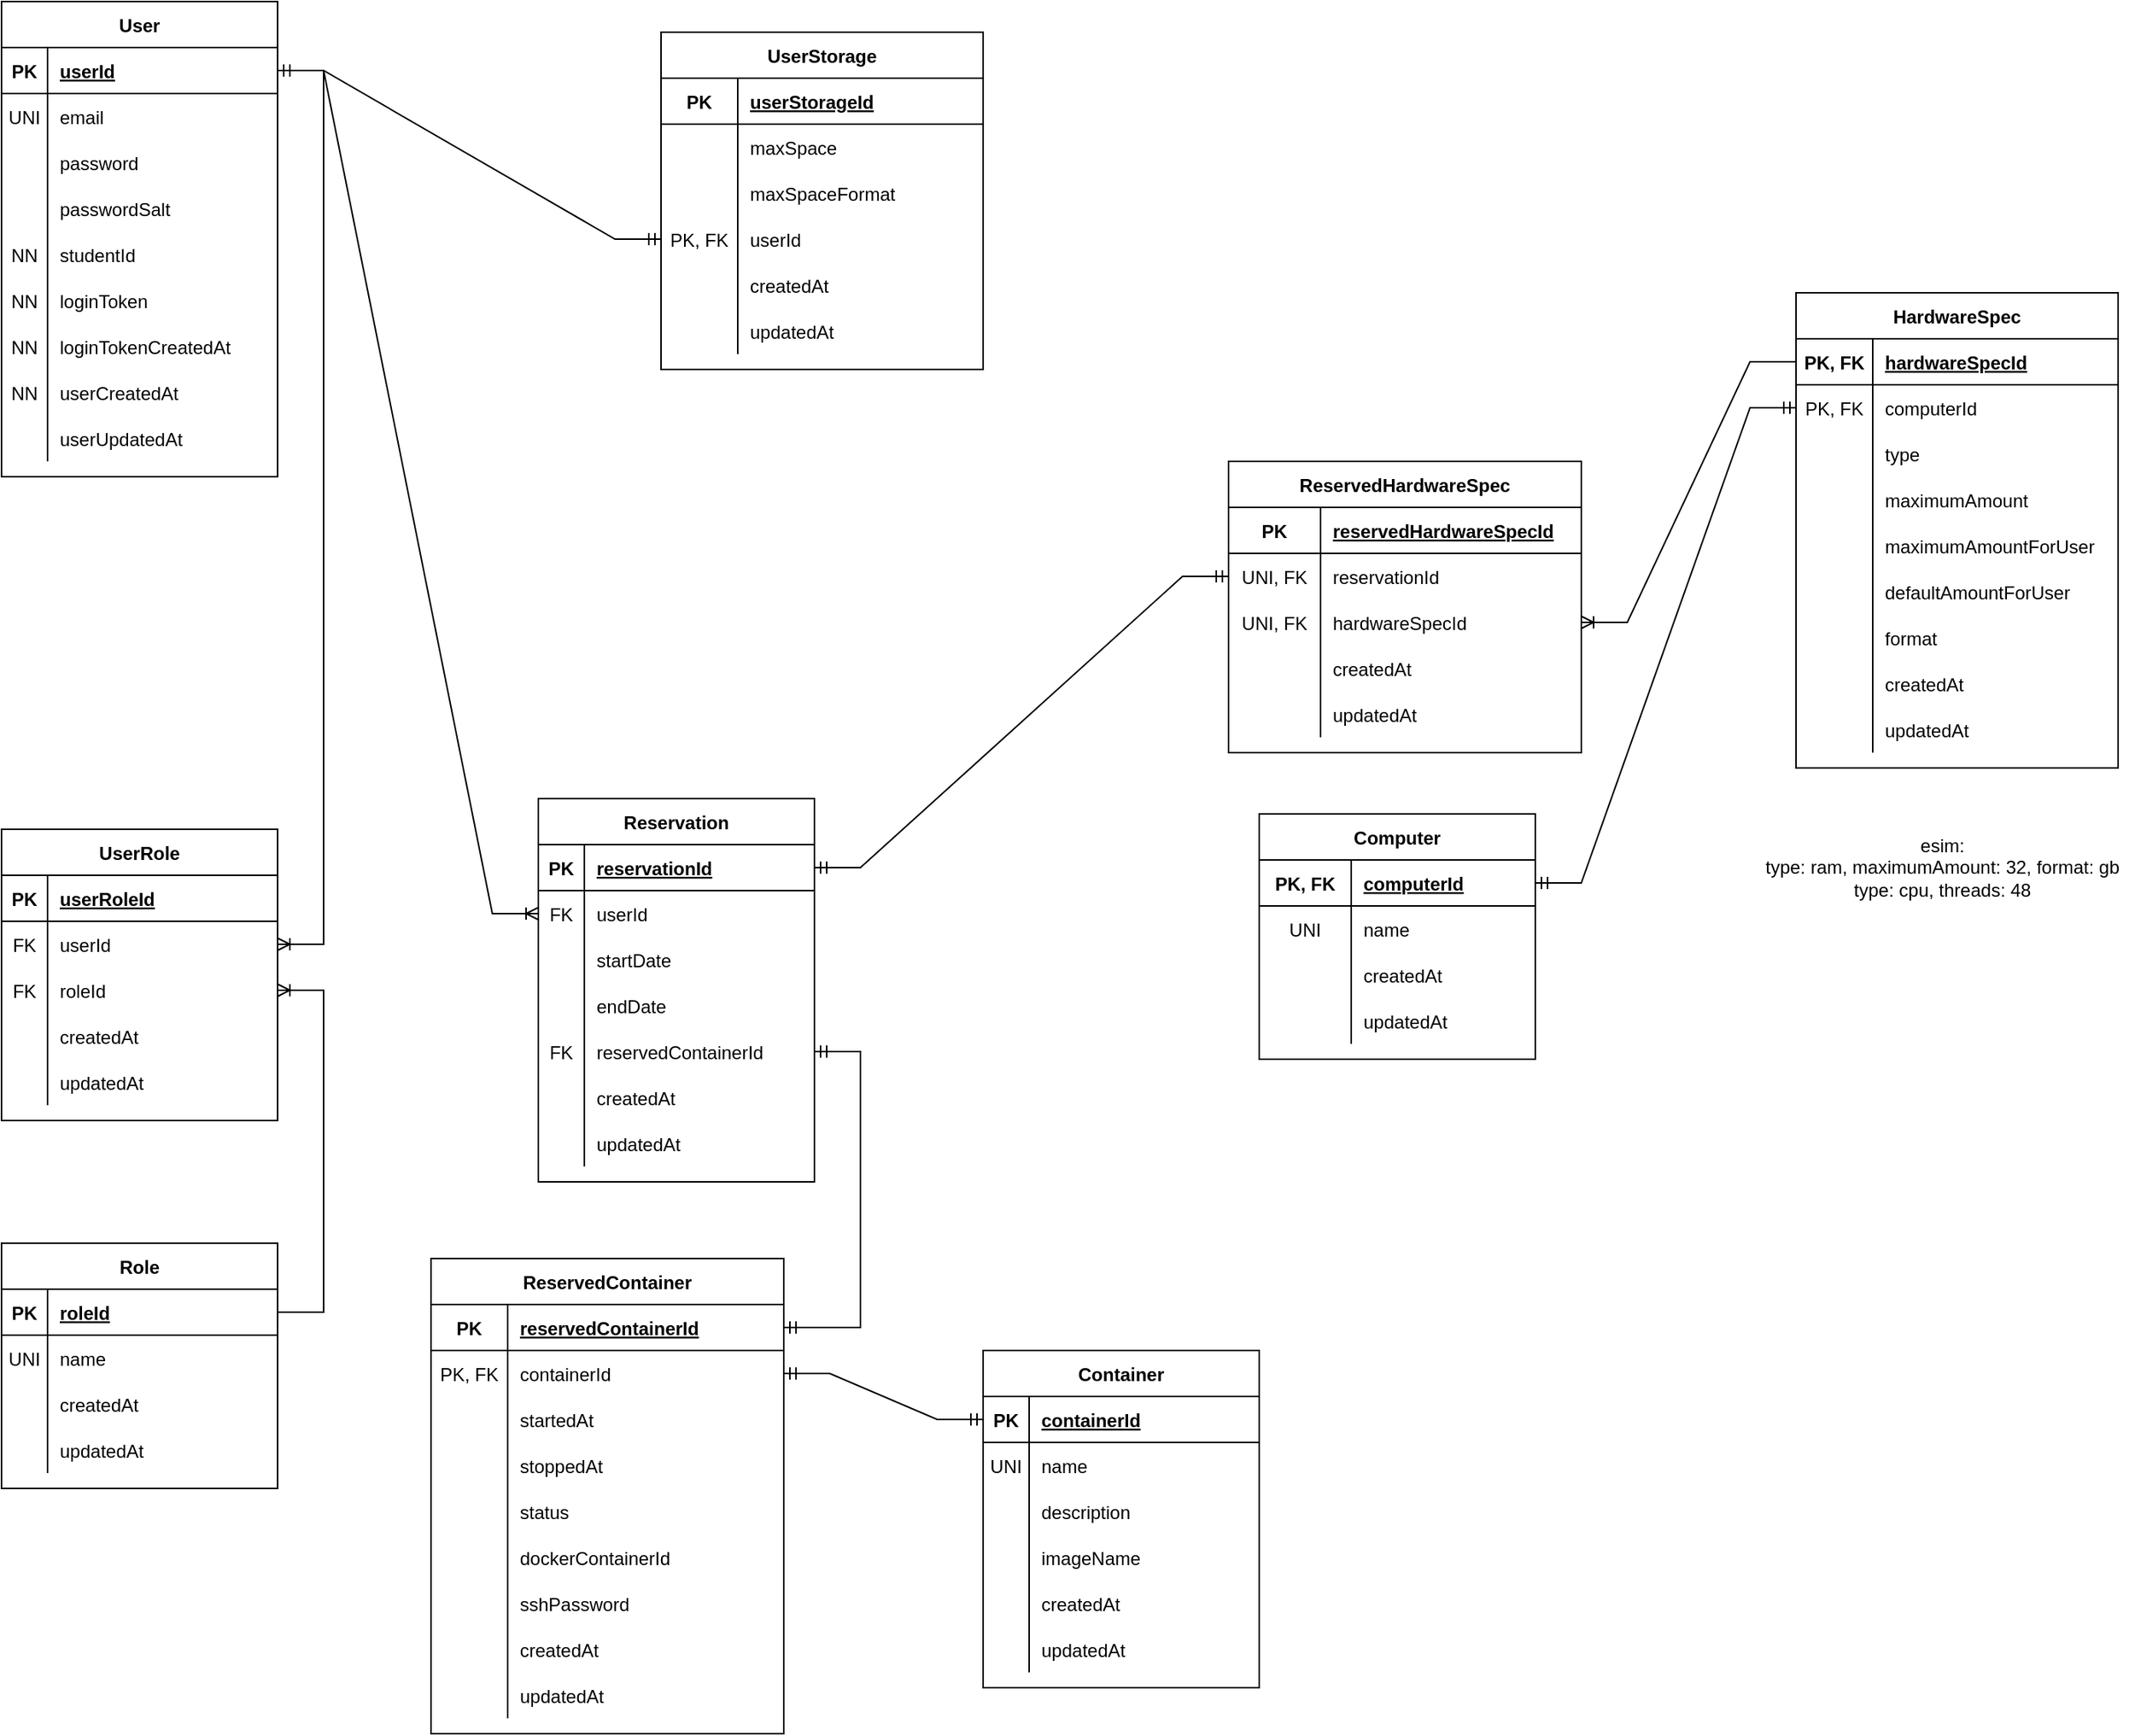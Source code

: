 <mxfile version="17.2.4" type="device"><diagram id="n9WJ8IwkSPHyPct8GFzG" name="Page-1"><mxGraphModel dx="1186" dy="771" grid="1" gridSize="10" guides="1" tooltips="1" connect="1" arrows="1" fold="1" page="1" pageScale="1" pageWidth="1169" pageHeight="1654" math="0" shadow="0"><root><mxCell id="0"/><mxCell id="1" parent="0"/><mxCell id="ur0DTKrXMsFJX87rF2V--1" value="User" style="shape=table;startSize=30;container=1;collapsible=1;childLayout=tableLayout;fixedRows=1;rowLines=0;fontStyle=1;align=center;resizeLast=1;" parent="1" vertex="1"><mxGeometry x="40" y="30" width="180" height="310" as="geometry"/></mxCell><mxCell id="ur0DTKrXMsFJX87rF2V--2" value="" style="shape=tableRow;horizontal=0;startSize=0;swimlaneHead=0;swimlaneBody=0;fillColor=none;collapsible=0;dropTarget=0;points=[[0,0.5],[1,0.5]];portConstraint=eastwest;top=0;left=0;right=0;bottom=1;" parent="ur0DTKrXMsFJX87rF2V--1" vertex="1"><mxGeometry y="30" width="180" height="30" as="geometry"/></mxCell><mxCell id="ur0DTKrXMsFJX87rF2V--3" value="PK" style="shape=partialRectangle;connectable=0;fillColor=none;top=0;left=0;bottom=0;right=0;fontStyle=1;overflow=hidden;" parent="ur0DTKrXMsFJX87rF2V--2" vertex="1"><mxGeometry width="30" height="30" as="geometry"><mxRectangle width="30" height="30" as="alternateBounds"/></mxGeometry></mxCell><mxCell id="ur0DTKrXMsFJX87rF2V--4" value="userId" style="shape=partialRectangle;connectable=0;fillColor=none;top=0;left=0;bottom=0;right=0;align=left;spacingLeft=6;fontStyle=5;overflow=hidden;" parent="ur0DTKrXMsFJX87rF2V--2" vertex="1"><mxGeometry x="30" width="150" height="30" as="geometry"><mxRectangle width="150" height="30" as="alternateBounds"/></mxGeometry></mxCell><mxCell id="ur0DTKrXMsFJX87rF2V--5" value="" style="shape=tableRow;horizontal=0;startSize=0;swimlaneHead=0;swimlaneBody=0;fillColor=none;collapsible=0;dropTarget=0;points=[[0,0.5],[1,0.5]];portConstraint=eastwest;top=0;left=0;right=0;bottom=0;" parent="ur0DTKrXMsFJX87rF2V--1" vertex="1"><mxGeometry y="60" width="180" height="30" as="geometry"/></mxCell><mxCell id="ur0DTKrXMsFJX87rF2V--6" value="UNI" style="shape=partialRectangle;connectable=0;fillColor=none;top=0;left=0;bottom=0;right=0;editable=1;overflow=hidden;" parent="ur0DTKrXMsFJX87rF2V--5" vertex="1"><mxGeometry width="30" height="30" as="geometry"><mxRectangle width="30" height="30" as="alternateBounds"/></mxGeometry></mxCell><mxCell id="ur0DTKrXMsFJX87rF2V--7" value="email" style="shape=partialRectangle;connectable=0;fillColor=none;top=0;left=0;bottom=0;right=0;align=left;spacingLeft=6;overflow=hidden;" parent="ur0DTKrXMsFJX87rF2V--5" vertex="1"><mxGeometry x="30" width="150" height="30" as="geometry"><mxRectangle width="150" height="30" as="alternateBounds"/></mxGeometry></mxCell><mxCell id="eF-7V4plIYTXZZaPYG8J-14" style="shape=tableRow;horizontal=0;startSize=0;swimlaneHead=0;swimlaneBody=0;fillColor=none;collapsible=0;dropTarget=0;points=[[0,0.5],[1,0.5]];portConstraint=eastwest;top=0;left=0;right=0;bottom=0;" vertex="1" parent="ur0DTKrXMsFJX87rF2V--1"><mxGeometry y="90" width="180" height="30" as="geometry"/></mxCell><mxCell id="eF-7V4plIYTXZZaPYG8J-15" value="" style="shape=partialRectangle;connectable=0;fillColor=none;top=0;left=0;bottom=0;right=0;editable=1;overflow=hidden;" vertex="1" parent="eF-7V4plIYTXZZaPYG8J-14"><mxGeometry width="30" height="30" as="geometry"><mxRectangle width="30" height="30" as="alternateBounds"/></mxGeometry></mxCell><mxCell id="eF-7V4plIYTXZZaPYG8J-16" value="password" style="shape=partialRectangle;connectable=0;fillColor=none;top=0;left=0;bottom=0;right=0;align=left;spacingLeft=6;overflow=hidden;" vertex="1" parent="eF-7V4plIYTXZZaPYG8J-14"><mxGeometry x="30" width="150" height="30" as="geometry"><mxRectangle width="150" height="30" as="alternateBounds"/></mxGeometry></mxCell><mxCell id="eF-7V4plIYTXZZaPYG8J-62" style="shape=tableRow;horizontal=0;startSize=0;swimlaneHead=0;swimlaneBody=0;fillColor=none;collapsible=0;dropTarget=0;points=[[0,0.5],[1,0.5]];portConstraint=eastwest;top=0;left=0;right=0;bottom=0;" vertex="1" parent="ur0DTKrXMsFJX87rF2V--1"><mxGeometry y="120" width="180" height="30" as="geometry"/></mxCell><mxCell id="eF-7V4plIYTXZZaPYG8J-63" style="shape=partialRectangle;connectable=0;fillColor=none;top=0;left=0;bottom=0;right=0;editable=1;overflow=hidden;" vertex="1" parent="eF-7V4plIYTXZZaPYG8J-62"><mxGeometry width="30" height="30" as="geometry"><mxRectangle width="30" height="30" as="alternateBounds"/></mxGeometry></mxCell><mxCell id="eF-7V4plIYTXZZaPYG8J-64" value="passwordSalt" style="shape=partialRectangle;connectable=0;fillColor=none;top=0;left=0;bottom=0;right=0;align=left;spacingLeft=6;overflow=hidden;" vertex="1" parent="eF-7V4plIYTXZZaPYG8J-62"><mxGeometry x="30" width="150" height="30" as="geometry"><mxRectangle width="150" height="30" as="alternateBounds"/></mxGeometry></mxCell><mxCell id="ur0DTKrXMsFJX87rF2V--199" style="shape=tableRow;horizontal=0;startSize=0;swimlaneHead=0;swimlaneBody=0;fillColor=none;collapsible=0;dropTarget=0;points=[[0,0.5],[1,0.5]];portConstraint=eastwest;top=0;left=0;right=0;bottom=0;" parent="ur0DTKrXMsFJX87rF2V--1" vertex="1"><mxGeometry y="150" width="180" height="30" as="geometry"/></mxCell><mxCell id="ur0DTKrXMsFJX87rF2V--200" value="NN" style="shape=partialRectangle;connectable=0;fillColor=none;top=0;left=0;bottom=0;right=0;editable=1;overflow=hidden;" parent="ur0DTKrXMsFJX87rF2V--199" vertex="1"><mxGeometry width="30" height="30" as="geometry"><mxRectangle width="30" height="30" as="alternateBounds"/></mxGeometry></mxCell><mxCell id="ur0DTKrXMsFJX87rF2V--201" value="studentId" style="shape=partialRectangle;connectable=0;fillColor=none;top=0;left=0;bottom=0;right=0;align=left;spacingLeft=6;overflow=hidden;" parent="ur0DTKrXMsFJX87rF2V--199" vertex="1"><mxGeometry x="30" width="150" height="30" as="geometry"><mxRectangle width="150" height="30" as="alternateBounds"/></mxGeometry></mxCell><mxCell id="ur0DTKrXMsFJX87rF2V--193" style="shape=tableRow;horizontal=0;startSize=0;swimlaneHead=0;swimlaneBody=0;fillColor=none;collapsible=0;dropTarget=0;points=[[0,0.5],[1,0.5]];portConstraint=eastwest;top=0;left=0;right=0;bottom=0;" parent="ur0DTKrXMsFJX87rF2V--1" vertex="1"><mxGeometry y="180" width="180" height="30" as="geometry"/></mxCell><mxCell id="ur0DTKrXMsFJX87rF2V--194" value="NN" style="shape=partialRectangle;connectable=0;fillColor=none;top=0;left=0;bottom=0;right=0;editable=1;overflow=hidden;" parent="ur0DTKrXMsFJX87rF2V--193" vertex="1"><mxGeometry width="30" height="30" as="geometry"><mxRectangle width="30" height="30" as="alternateBounds"/></mxGeometry></mxCell><mxCell id="ur0DTKrXMsFJX87rF2V--195" value="loginToken" style="shape=partialRectangle;connectable=0;fillColor=none;top=0;left=0;bottom=0;right=0;align=left;spacingLeft=6;overflow=hidden;" parent="ur0DTKrXMsFJX87rF2V--193" vertex="1"><mxGeometry x="30" width="150" height="30" as="geometry"><mxRectangle width="150" height="30" as="alternateBounds"/></mxGeometry></mxCell><mxCell id="ur0DTKrXMsFJX87rF2V--196" style="shape=tableRow;horizontal=0;startSize=0;swimlaneHead=0;swimlaneBody=0;fillColor=none;collapsible=0;dropTarget=0;points=[[0,0.5],[1,0.5]];portConstraint=eastwest;top=0;left=0;right=0;bottom=0;" parent="ur0DTKrXMsFJX87rF2V--1" vertex="1"><mxGeometry y="210" width="180" height="30" as="geometry"/></mxCell><mxCell id="ur0DTKrXMsFJX87rF2V--197" value="NN" style="shape=partialRectangle;connectable=0;fillColor=none;top=0;left=0;bottom=0;right=0;editable=1;overflow=hidden;" parent="ur0DTKrXMsFJX87rF2V--196" vertex="1"><mxGeometry width="30" height="30" as="geometry"><mxRectangle width="30" height="30" as="alternateBounds"/></mxGeometry></mxCell><mxCell id="ur0DTKrXMsFJX87rF2V--198" value="loginTokenCreatedAt" style="shape=partialRectangle;connectable=0;fillColor=none;top=0;left=0;bottom=0;right=0;align=left;spacingLeft=6;overflow=hidden;" parent="ur0DTKrXMsFJX87rF2V--196" vertex="1"><mxGeometry x="30" width="150" height="30" as="geometry"><mxRectangle width="150" height="30" as="alternateBounds"/></mxGeometry></mxCell><mxCell id="ur0DTKrXMsFJX87rF2V--286" style="shape=tableRow;horizontal=0;startSize=0;swimlaneHead=0;swimlaneBody=0;fillColor=none;collapsible=0;dropTarget=0;points=[[0,0.5],[1,0.5]];portConstraint=eastwest;top=0;left=0;right=0;bottom=0;" parent="ur0DTKrXMsFJX87rF2V--1" vertex="1"><mxGeometry y="240" width="180" height="30" as="geometry"/></mxCell><mxCell id="ur0DTKrXMsFJX87rF2V--287" value="NN" style="shape=partialRectangle;connectable=0;fillColor=none;top=0;left=0;bottom=0;right=0;editable=1;overflow=hidden;" parent="ur0DTKrXMsFJX87rF2V--286" vertex="1"><mxGeometry width="30" height="30" as="geometry"><mxRectangle width="30" height="30" as="alternateBounds"/></mxGeometry></mxCell><mxCell id="ur0DTKrXMsFJX87rF2V--288" value="userCreatedAt" style="shape=partialRectangle;connectable=0;fillColor=none;top=0;left=0;bottom=0;right=0;align=left;spacingLeft=6;overflow=hidden;" parent="ur0DTKrXMsFJX87rF2V--286" vertex="1"><mxGeometry x="30" width="150" height="30" as="geometry"><mxRectangle width="150" height="30" as="alternateBounds"/></mxGeometry></mxCell><mxCell id="eF-7V4plIYTXZZaPYG8J-17" style="shape=tableRow;horizontal=0;startSize=0;swimlaneHead=0;swimlaneBody=0;fillColor=none;collapsible=0;dropTarget=0;points=[[0,0.5],[1,0.5]];portConstraint=eastwest;top=0;left=0;right=0;bottom=0;" vertex="1" parent="ur0DTKrXMsFJX87rF2V--1"><mxGeometry y="270" width="180" height="30" as="geometry"/></mxCell><mxCell id="eF-7V4plIYTXZZaPYG8J-18" value="" style="shape=partialRectangle;connectable=0;fillColor=none;top=0;left=0;bottom=0;right=0;editable=1;overflow=hidden;" vertex="1" parent="eF-7V4plIYTXZZaPYG8J-17"><mxGeometry width="30" height="30" as="geometry"><mxRectangle width="30" height="30" as="alternateBounds"/></mxGeometry></mxCell><mxCell id="eF-7V4plIYTXZZaPYG8J-19" value="userUpdatedAt" style="shape=partialRectangle;connectable=0;fillColor=none;top=0;left=0;bottom=0;right=0;align=left;spacingLeft=6;overflow=hidden;" vertex="1" parent="eF-7V4plIYTXZZaPYG8J-17"><mxGeometry x="30" width="150" height="30" as="geometry"><mxRectangle width="150" height="30" as="alternateBounds"/></mxGeometry></mxCell><mxCell id="ur0DTKrXMsFJX87rF2V--28" value="Role" style="shape=table;startSize=30;container=1;collapsible=1;childLayout=tableLayout;fixedRows=1;rowLines=0;fontStyle=1;align=center;resizeLast=1;" parent="1" vertex="1"><mxGeometry x="40" y="840" width="180" height="160.0" as="geometry"/></mxCell><mxCell id="ur0DTKrXMsFJX87rF2V--29" value="" style="shape=tableRow;horizontal=0;startSize=0;swimlaneHead=0;swimlaneBody=0;fillColor=none;collapsible=0;dropTarget=0;points=[[0,0.5],[1,0.5]];portConstraint=eastwest;top=0;left=0;right=0;bottom=1;" parent="ur0DTKrXMsFJX87rF2V--28" vertex="1"><mxGeometry y="30" width="180" height="30" as="geometry"/></mxCell><mxCell id="ur0DTKrXMsFJX87rF2V--30" value="PK" style="shape=partialRectangle;connectable=0;fillColor=none;top=0;left=0;bottom=0;right=0;fontStyle=1;overflow=hidden;" parent="ur0DTKrXMsFJX87rF2V--29" vertex="1"><mxGeometry width="30" height="30" as="geometry"><mxRectangle width="30" height="30" as="alternateBounds"/></mxGeometry></mxCell><mxCell id="ur0DTKrXMsFJX87rF2V--31" value="roleId" style="shape=partialRectangle;connectable=0;fillColor=none;top=0;left=0;bottom=0;right=0;align=left;spacingLeft=6;fontStyle=5;overflow=hidden;" parent="ur0DTKrXMsFJX87rF2V--29" vertex="1"><mxGeometry x="30" width="150" height="30" as="geometry"><mxRectangle width="150" height="30" as="alternateBounds"/></mxGeometry></mxCell><mxCell id="ur0DTKrXMsFJX87rF2V--32" value="" style="shape=tableRow;horizontal=0;startSize=0;swimlaneHead=0;swimlaneBody=0;fillColor=none;collapsible=0;dropTarget=0;points=[[0,0.5],[1,0.5]];portConstraint=eastwest;top=0;left=0;right=0;bottom=0;" parent="ur0DTKrXMsFJX87rF2V--28" vertex="1"><mxGeometry y="60" width="180" height="30" as="geometry"/></mxCell><mxCell id="ur0DTKrXMsFJX87rF2V--33" value="UNI" style="shape=partialRectangle;connectable=0;fillColor=none;top=0;left=0;bottom=0;right=0;editable=1;overflow=hidden;" parent="ur0DTKrXMsFJX87rF2V--32" vertex="1"><mxGeometry width="30" height="30" as="geometry"><mxRectangle width="30" height="30" as="alternateBounds"/></mxGeometry></mxCell><mxCell id="ur0DTKrXMsFJX87rF2V--34" value="name" style="shape=partialRectangle;connectable=0;fillColor=none;top=0;left=0;bottom=0;right=0;align=left;spacingLeft=6;overflow=hidden;" parent="ur0DTKrXMsFJX87rF2V--32" vertex="1"><mxGeometry x="30" width="150" height="30" as="geometry"><mxRectangle width="150" height="30" as="alternateBounds"/></mxGeometry></mxCell><mxCell id="ur0DTKrXMsFJX87rF2V--289" style="shape=tableRow;horizontal=0;startSize=0;swimlaneHead=0;swimlaneBody=0;fillColor=none;collapsible=0;dropTarget=0;points=[[0,0.5],[1,0.5]];portConstraint=eastwest;top=0;left=0;right=0;bottom=0;" parent="ur0DTKrXMsFJX87rF2V--28" vertex="1"><mxGeometry y="90" width="180" height="30" as="geometry"/></mxCell><mxCell id="ur0DTKrXMsFJX87rF2V--290" style="shape=partialRectangle;connectable=0;fillColor=none;top=0;left=0;bottom=0;right=0;editable=1;overflow=hidden;" parent="ur0DTKrXMsFJX87rF2V--289" vertex="1"><mxGeometry width="30" height="30" as="geometry"><mxRectangle width="30" height="30" as="alternateBounds"/></mxGeometry></mxCell><mxCell id="ur0DTKrXMsFJX87rF2V--291" value="createdAt" style="shape=partialRectangle;connectable=0;fillColor=none;top=0;left=0;bottom=0;right=0;align=left;spacingLeft=6;overflow=hidden;" parent="ur0DTKrXMsFJX87rF2V--289" vertex="1"><mxGeometry x="30" width="150" height="30" as="geometry"><mxRectangle width="150" height="30" as="alternateBounds"/></mxGeometry></mxCell><mxCell id="eF-7V4plIYTXZZaPYG8J-32" style="shape=tableRow;horizontal=0;startSize=0;swimlaneHead=0;swimlaneBody=0;fillColor=none;collapsible=0;dropTarget=0;points=[[0,0.5],[1,0.5]];portConstraint=eastwest;top=0;left=0;right=0;bottom=0;" vertex="1" parent="ur0DTKrXMsFJX87rF2V--28"><mxGeometry y="120" width="180" height="30" as="geometry"/></mxCell><mxCell id="eF-7V4plIYTXZZaPYG8J-33" style="shape=partialRectangle;connectable=0;fillColor=none;top=0;left=0;bottom=0;right=0;editable=1;overflow=hidden;" vertex="1" parent="eF-7V4plIYTXZZaPYG8J-32"><mxGeometry width="30" height="30" as="geometry"><mxRectangle width="30" height="30" as="alternateBounds"/></mxGeometry></mxCell><mxCell id="eF-7V4plIYTXZZaPYG8J-34" value="updatedAt" style="shape=partialRectangle;connectable=0;fillColor=none;top=0;left=0;bottom=0;right=0;align=left;spacingLeft=6;overflow=hidden;" vertex="1" parent="eF-7V4plIYTXZZaPYG8J-32"><mxGeometry x="30" width="150" height="30" as="geometry"><mxRectangle width="150" height="30" as="alternateBounds"/></mxGeometry></mxCell><mxCell id="ur0DTKrXMsFJX87rF2V--41" value="UserRole" style="shape=table;startSize=30;container=1;collapsible=1;childLayout=tableLayout;fixedRows=1;rowLines=0;fontStyle=1;align=center;resizeLast=1;" parent="1" vertex="1"><mxGeometry x="40" y="570" width="180" height="190" as="geometry"/></mxCell><mxCell id="ur0DTKrXMsFJX87rF2V--42" value="" style="shape=tableRow;horizontal=0;startSize=0;swimlaneHead=0;swimlaneBody=0;fillColor=none;collapsible=0;dropTarget=0;points=[[0,0.5],[1,0.5]];portConstraint=eastwest;top=0;left=0;right=0;bottom=1;" parent="ur0DTKrXMsFJX87rF2V--41" vertex="1"><mxGeometry y="30" width="180" height="30" as="geometry"/></mxCell><mxCell id="ur0DTKrXMsFJX87rF2V--43" value="PK" style="shape=partialRectangle;connectable=0;fillColor=none;top=0;left=0;bottom=0;right=0;fontStyle=1;overflow=hidden;" parent="ur0DTKrXMsFJX87rF2V--42" vertex="1"><mxGeometry width="30" height="30" as="geometry"><mxRectangle width="30" height="30" as="alternateBounds"/></mxGeometry></mxCell><mxCell id="ur0DTKrXMsFJX87rF2V--44" value="userRoleId" style="shape=partialRectangle;connectable=0;fillColor=none;top=0;left=0;bottom=0;right=0;align=left;spacingLeft=6;fontStyle=5;overflow=hidden;" parent="ur0DTKrXMsFJX87rF2V--42" vertex="1"><mxGeometry x="30" width="150" height="30" as="geometry"><mxRectangle width="150" height="30" as="alternateBounds"/></mxGeometry></mxCell><mxCell id="ur0DTKrXMsFJX87rF2V--45" value="" style="shape=tableRow;horizontal=0;startSize=0;swimlaneHead=0;swimlaneBody=0;fillColor=none;collapsible=0;dropTarget=0;points=[[0,0.5],[1,0.5]];portConstraint=eastwest;top=0;left=0;right=0;bottom=0;" parent="ur0DTKrXMsFJX87rF2V--41" vertex="1"><mxGeometry y="60" width="180" height="30" as="geometry"/></mxCell><mxCell id="ur0DTKrXMsFJX87rF2V--46" value="FK" style="shape=partialRectangle;connectable=0;fillColor=none;top=0;left=0;bottom=0;right=0;editable=1;overflow=hidden;" parent="ur0DTKrXMsFJX87rF2V--45" vertex="1"><mxGeometry width="30" height="30" as="geometry"><mxRectangle width="30" height="30" as="alternateBounds"/></mxGeometry></mxCell><mxCell id="ur0DTKrXMsFJX87rF2V--47" value="userId" style="shape=partialRectangle;connectable=0;fillColor=none;top=0;left=0;bottom=0;right=0;align=left;spacingLeft=6;overflow=hidden;" parent="ur0DTKrXMsFJX87rF2V--45" vertex="1"><mxGeometry x="30" width="150" height="30" as="geometry"><mxRectangle width="150" height="30" as="alternateBounds"/></mxGeometry></mxCell><mxCell id="ur0DTKrXMsFJX87rF2V--85" style="shape=tableRow;horizontal=0;startSize=0;swimlaneHead=0;swimlaneBody=0;fillColor=none;collapsible=0;dropTarget=0;points=[[0,0.5],[1,0.5]];portConstraint=eastwest;top=0;left=0;right=0;bottom=0;" parent="ur0DTKrXMsFJX87rF2V--41" vertex="1"><mxGeometry y="90" width="180" height="30" as="geometry"/></mxCell><mxCell id="ur0DTKrXMsFJX87rF2V--86" value="FK" style="shape=partialRectangle;connectable=0;fillColor=none;top=0;left=0;bottom=0;right=0;editable=1;overflow=hidden;" parent="ur0DTKrXMsFJX87rF2V--85" vertex="1"><mxGeometry width="30" height="30" as="geometry"><mxRectangle width="30" height="30" as="alternateBounds"/></mxGeometry></mxCell><mxCell id="ur0DTKrXMsFJX87rF2V--87" value="roleId" style="shape=partialRectangle;connectable=0;fillColor=none;top=0;left=0;bottom=0;right=0;align=left;spacingLeft=6;overflow=hidden;" parent="ur0DTKrXMsFJX87rF2V--85" vertex="1"><mxGeometry x="30" width="150" height="30" as="geometry"><mxRectangle width="150" height="30" as="alternateBounds"/></mxGeometry></mxCell><mxCell id="eF-7V4plIYTXZZaPYG8J-29" style="shape=tableRow;horizontal=0;startSize=0;swimlaneHead=0;swimlaneBody=0;fillColor=none;collapsible=0;dropTarget=0;points=[[0,0.5],[1,0.5]];portConstraint=eastwest;top=0;left=0;right=0;bottom=0;" vertex="1" parent="ur0DTKrXMsFJX87rF2V--41"><mxGeometry y="120" width="180" height="30" as="geometry"/></mxCell><mxCell id="eF-7V4plIYTXZZaPYG8J-30" style="shape=partialRectangle;connectable=0;fillColor=none;top=0;left=0;bottom=0;right=0;editable=1;overflow=hidden;" vertex="1" parent="eF-7V4plIYTXZZaPYG8J-29"><mxGeometry width="30" height="30" as="geometry"><mxRectangle width="30" height="30" as="alternateBounds"/></mxGeometry></mxCell><mxCell id="eF-7V4plIYTXZZaPYG8J-31" value="createdAt" style="shape=partialRectangle;connectable=0;fillColor=none;top=0;left=0;bottom=0;right=0;align=left;spacingLeft=6;overflow=hidden;" vertex="1" parent="eF-7V4plIYTXZZaPYG8J-29"><mxGeometry x="30" width="150" height="30" as="geometry"><mxRectangle width="150" height="30" as="alternateBounds"/></mxGeometry></mxCell><mxCell id="eF-7V4plIYTXZZaPYG8J-26" style="shape=tableRow;horizontal=0;startSize=0;swimlaneHead=0;swimlaneBody=0;fillColor=none;collapsible=0;dropTarget=0;points=[[0,0.5],[1,0.5]];portConstraint=eastwest;top=0;left=0;right=0;bottom=0;" vertex="1" parent="ur0DTKrXMsFJX87rF2V--41"><mxGeometry y="150" width="180" height="30" as="geometry"/></mxCell><mxCell id="eF-7V4plIYTXZZaPYG8J-27" style="shape=partialRectangle;connectable=0;fillColor=none;top=0;left=0;bottom=0;right=0;editable=1;overflow=hidden;" vertex="1" parent="eF-7V4plIYTXZZaPYG8J-26"><mxGeometry width="30" height="30" as="geometry"><mxRectangle width="30" height="30" as="alternateBounds"/></mxGeometry></mxCell><mxCell id="eF-7V4plIYTXZZaPYG8J-28" value="updatedAt" style="shape=partialRectangle;connectable=0;fillColor=none;top=0;left=0;bottom=0;right=0;align=left;spacingLeft=6;overflow=hidden;" vertex="1" parent="eF-7V4plIYTXZZaPYG8J-26"><mxGeometry x="30" width="150" height="30" as="geometry"><mxRectangle width="150" height="30" as="alternateBounds"/></mxGeometry></mxCell><mxCell id="ur0DTKrXMsFJX87rF2V--54" value="Reservation" style="shape=table;startSize=30;container=1;collapsible=1;childLayout=tableLayout;fixedRows=1;rowLines=0;fontStyle=1;align=center;resizeLast=1;" parent="1" vertex="1"><mxGeometry x="390" y="550" width="180" height="250" as="geometry"/></mxCell><mxCell id="ur0DTKrXMsFJX87rF2V--55" value="" style="shape=tableRow;horizontal=0;startSize=0;swimlaneHead=0;swimlaneBody=0;fillColor=none;collapsible=0;dropTarget=0;points=[[0,0.5],[1,0.5]];portConstraint=eastwest;top=0;left=0;right=0;bottom=1;" parent="ur0DTKrXMsFJX87rF2V--54" vertex="1"><mxGeometry y="30" width="180" height="30" as="geometry"/></mxCell><mxCell id="ur0DTKrXMsFJX87rF2V--56" value="PK" style="shape=partialRectangle;connectable=0;fillColor=none;top=0;left=0;bottom=0;right=0;fontStyle=1;overflow=hidden;" parent="ur0DTKrXMsFJX87rF2V--55" vertex="1"><mxGeometry width="30" height="30" as="geometry"><mxRectangle width="30" height="30" as="alternateBounds"/></mxGeometry></mxCell><mxCell id="ur0DTKrXMsFJX87rF2V--57" value="reservationId" style="shape=partialRectangle;connectable=0;fillColor=none;top=0;left=0;bottom=0;right=0;align=left;spacingLeft=6;fontStyle=5;overflow=hidden;" parent="ur0DTKrXMsFJX87rF2V--55" vertex="1"><mxGeometry x="30" width="150" height="30" as="geometry"><mxRectangle width="150" height="30" as="alternateBounds"/></mxGeometry></mxCell><mxCell id="ur0DTKrXMsFJX87rF2V--58" value="" style="shape=tableRow;horizontal=0;startSize=0;swimlaneHead=0;swimlaneBody=0;fillColor=none;collapsible=0;dropTarget=0;points=[[0,0.5],[1,0.5]];portConstraint=eastwest;top=0;left=0;right=0;bottom=0;" parent="ur0DTKrXMsFJX87rF2V--54" vertex="1"><mxGeometry y="60" width="180" height="30" as="geometry"/></mxCell><mxCell id="ur0DTKrXMsFJX87rF2V--59" value="FK" style="shape=partialRectangle;connectable=0;fillColor=none;top=0;left=0;bottom=0;right=0;editable=1;overflow=hidden;" parent="ur0DTKrXMsFJX87rF2V--58" vertex="1"><mxGeometry width="30" height="30" as="geometry"><mxRectangle width="30" height="30" as="alternateBounds"/></mxGeometry></mxCell><mxCell id="ur0DTKrXMsFJX87rF2V--60" value="userId" style="shape=partialRectangle;connectable=0;fillColor=none;top=0;left=0;bottom=0;right=0;align=left;spacingLeft=6;overflow=hidden;" parent="ur0DTKrXMsFJX87rF2V--58" vertex="1"><mxGeometry x="30" width="150" height="30" as="geometry"><mxRectangle width="150" height="30" as="alternateBounds"/></mxGeometry></mxCell><mxCell id="ur0DTKrXMsFJX87rF2V--61" value="" style="shape=tableRow;horizontal=0;startSize=0;swimlaneHead=0;swimlaneBody=0;fillColor=none;collapsible=0;dropTarget=0;points=[[0,0.5],[1,0.5]];portConstraint=eastwest;top=0;left=0;right=0;bottom=0;" parent="ur0DTKrXMsFJX87rF2V--54" vertex="1"><mxGeometry y="90" width="180" height="30" as="geometry"/></mxCell><mxCell id="ur0DTKrXMsFJX87rF2V--62" value="" style="shape=partialRectangle;connectable=0;fillColor=none;top=0;left=0;bottom=0;right=0;editable=1;overflow=hidden;" parent="ur0DTKrXMsFJX87rF2V--61" vertex="1"><mxGeometry width="30" height="30" as="geometry"><mxRectangle width="30" height="30" as="alternateBounds"/></mxGeometry></mxCell><mxCell id="ur0DTKrXMsFJX87rF2V--63" value="startDate" style="shape=partialRectangle;connectable=0;fillColor=none;top=0;left=0;bottom=0;right=0;align=left;spacingLeft=6;overflow=hidden;" parent="ur0DTKrXMsFJX87rF2V--61" vertex="1"><mxGeometry x="30" width="150" height="30" as="geometry"><mxRectangle width="150" height="30" as="alternateBounds"/></mxGeometry></mxCell><mxCell id="ur0DTKrXMsFJX87rF2V--64" value="" style="shape=tableRow;horizontal=0;startSize=0;swimlaneHead=0;swimlaneBody=0;fillColor=none;collapsible=0;dropTarget=0;points=[[0,0.5],[1,0.5]];portConstraint=eastwest;top=0;left=0;right=0;bottom=0;" parent="ur0DTKrXMsFJX87rF2V--54" vertex="1"><mxGeometry y="120" width="180" height="30" as="geometry"/></mxCell><mxCell id="ur0DTKrXMsFJX87rF2V--65" value="" style="shape=partialRectangle;connectable=0;fillColor=none;top=0;left=0;bottom=0;right=0;editable=1;overflow=hidden;" parent="ur0DTKrXMsFJX87rF2V--64" vertex="1"><mxGeometry width="30" height="30" as="geometry"><mxRectangle width="30" height="30" as="alternateBounds"/></mxGeometry></mxCell><mxCell id="ur0DTKrXMsFJX87rF2V--66" value="endDate" style="shape=partialRectangle;connectable=0;fillColor=none;top=0;left=0;bottom=0;right=0;align=left;spacingLeft=6;overflow=hidden;" parent="ur0DTKrXMsFJX87rF2V--64" vertex="1"><mxGeometry x="30" width="150" height="30" as="geometry"><mxRectangle width="150" height="30" as="alternateBounds"/></mxGeometry></mxCell><mxCell id="ur0DTKrXMsFJX87rF2V--243" style="shape=tableRow;horizontal=0;startSize=0;swimlaneHead=0;swimlaneBody=0;fillColor=none;collapsible=0;dropTarget=0;points=[[0,0.5],[1,0.5]];portConstraint=eastwest;top=0;left=0;right=0;bottom=0;" parent="ur0DTKrXMsFJX87rF2V--54" vertex="1"><mxGeometry y="150" width="180" height="30" as="geometry"/></mxCell><mxCell id="ur0DTKrXMsFJX87rF2V--244" value="FK" style="shape=partialRectangle;connectable=0;fillColor=none;top=0;left=0;bottom=0;right=0;editable=1;overflow=hidden;" parent="ur0DTKrXMsFJX87rF2V--243" vertex="1"><mxGeometry width="30" height="30" as="geometry"><mxRectangle width="30" height="30" as="alternateBounds"/></mxGeometry></mxCell><mxCell id="ur0DTKrXMsFJX87rF2V--245" value="reservedContainerId" style="shape=partialRectangle;connectable=0;fillColor=none;top=0;left=0;bottom=0;right=0;align=left;spacingLeft=6;overflow=hidden;" parent="ur0DTKrXMsFJX87rF2V--243" vertex="1"><mxGeometry x="30" width="150" height="30" as="geometry"><mxRectangle width="150" height="30" as="alternateBounds"/></mxGeometry></mxCell><mxCell id="ur0DTKrXMsFJX87rF2V--283" style="shape=tableRow;horizontal=0;startSize=0;swimlaneHead=0;swimlaneBody=0;fillColor=none;collapsible=0;dropTarget=0;points=[[0,0.5],[1,0.5]];portConstraint=eastwest;top=0;left=0;right=0;bottom=0;" parent="ur0DTKrXMsFJX87rF2V--54" vertex="1"><mxGeometry y="180" width="180" height="30" as="geometry"/></mxCell><mxCell id="ur0DTKrXMsFJX87rF2V--284" style="shape=partialRectangle;connectable=0;fillColor=none;top=0;left=0;bottom=0;right=0;editable=1;overflow=hidden;" parent="ur0DTKrXMsFJX87rF2V--283" vertex="1"><mxGeometry width="30" height="30" as="geometry"><mxRectangle width="30" height="30" as="alternateBounds"/></mxGeometry></mxCell><mxCell id="ur0DTKrXMsFJX87rF2V--285" value="createdAt" style="shape=partialRectangle;connectable=0;fillColor=none;top=0;left=0;bottom=0;right=0;align=left;spacingLeft=6;overflow=hidden;" parent="ur0DTKrXMsFJX87rF2V--283" vertex="1"><mxGeometry x="30" width="150" height="30" as="geometry"><mxRectangle width="150" height="30" as="alternateBounds"/></mxGeometry></mxCell><mxCell id="eF-7V4plIYTXZZaPYG8J-35" style="shape=tableRow;horizontal=0;startSize=0;swimlaneHead=0;swimlaneBody=0;fillColor=none;collapsible=0;dropTarget=0;points=[[0,0.5],[1,0.5]];portConstraint=eastwest;top=0;left=0;right=0;bottom=0;" vertex="1" parent="ur0DTKrXMsFJX87rF2V--54"><mxGeometry y="210" width="180" height="30" as="geometry"/></mxCell><mxCell id="eF-7V4plIYTXZZaPYG8J-36" style="shape=partialRectangle;connectable=0;fillColor=none;top=0;left=0;bottom=0;right=0;editable=1;overflow=hidden;" vertex="1" parent="eF-7V4plIYTXZZaPYG8J-35"><mxGeometry width="30" height="30" as="geometry"><mxRectangle width="30" height="30" as="alternateBounds"/></mxGeometry></mxCell><mxCell id="eF-7V4plIYTXZZaPYG8J-37" value="updatedAt" style="shape=partialRectangle;connectable=0;fillColor=none;top=0;left=0;bottom=0;right=0;align=left;spacingLeft=6;overflow=hidden;" vertex="1" parent="eF-7V4plIYTXZZaPYG8J-35"><mxGeometry x="30" width="150" height="30" as="geometry"><mxRectangle width="150" height="30" as="alternateBounds"/></mxGeometry></mxCell><mxCell id="ur0DTKrXMsFJX87rF2V--69" value="HardwareSpec" style="shape=table;startSize=30;container=1;collapsible=1;childLayout=tableLayout;fixedRows=1;rowLines=0;fontStyle=1;align=center;resizeLast=1;" parent="1" vertex="1"><mxGeometry x="1210" y="220" width="210" height="310" as="geometry"/></mxCell><mxCell id="ur0DTKrXMsFJX87rF2V--70" value="" style="shape=tableRow;horizontal=0;startSize=0;swimlaneHead=0;swimlaneBody=0;fillColor=none;collapsible=0;dropTarget=0;points=[[0,0.5],[1,0.5]];portConstraint=eastwest;top=0;left=0;right=0;bottom=1;" parent="ur0DTKrXMsFJX87rF2V--69" vertex="1"><mxGeometry y="30" width="210" height="30" as="geometry"/></mxCell><mxCell id="ur0DTKrXMsFJX87rF2V--71" value="PK, FK" style="shape=partialRectangle;connectable=0;fillColor=none;top=0;left=0;bottom=0;right=0;fontStyle=1;overflow=hidden;" parent="ur0DTKrXMsFJX87rF2V--70" vertex="1"><mxGeometry width="50" height="30" as="geometry"><mxRectangle width="50" height="30" as="alternateBounds"/></mxGeometry></mxCell><mxCell id="ur0DTKrXMsFJX87rF2V--72" value="hardwareSpecId" style="shape=partialRectangle;connectable=0;fillColor=none;top=0;left=0;bottom=0;right=0;align=left;spacingLeft=6;fontStyle=5;overflow=hidden;" parent="ur0DTKrXMsFJX87rF2V--70" vertex="1"><mxGeometry x="50" width="160" height="30" as="geometry"><mxRectangle width="160" height="30" as="alternateBounds"/></mxGeometry></mxCell><mxCell id="ur0DTKrXMsFJX87rF2V--73" value="" style="shape=tableRow;horizontal=0;startSize=0;swimlaneHead=0;swimlaneBody=0;fillColor=none;collapsible=0;dropTarget=0;points=[[0,0.5],[1,0.5]];portConstraint=eastwest;top=0;left=0;right=0;bottom=0;" parent="ur0DTKrXMsFJX87rF2V--69" vertex="1"><mxGeometry y="60" width="210" height="30" as="geometry"/></mxCell><mxCell id="ur0DTKrXMsFJX87rF2V--74" value="PK, FK" style="shape=partialRectangle;connectable=0;fillColor=none;top=0;left=0;bottom=0;right=0;editable=1;overflow=hidden;" parent="ur0DTKrXMsFJX87rF2V--73" vertex="1"><mxGeometry width="50" height="30" as="geometry"><mxRectangle width="50" height="30" as="alternateBounds"/></mxGeometry></mxCell><mxCell id="ur0DTKrXMsFJX87rF2V--75" value="computerId" style="shape=partialRectangle;connectable=0;fillColor=none;top=0;left=0;bottom=0;right=0;align=left;spacingLeft=6;overflow=hidden;" parent="ur0DTKrXMsFJX87rF2V--73" vertex="1"><mxGeometry x="50" width="160" height="30" as="geometry"><mxRectangle width="160" height="30" as="alternateBounds"/></mxGeometry></mxCell><mxCell id="ur0DTKrXMsFJX87rF2V--277" style="shape=tableRow;horizontal=0;startSize=0;swimlaneHead=0;swimlaneBody=0;fillColor=none;collapsible=0;dropTarget=0;points=[[0,0.5],[1,0.5]];portConstraint=eastwest;top=0;left=0;right=0;bottom=0;" parent="ur0DTKrXMsFJX87rF2V--69" vertex="1"><mxGeometry y="90" width="210" height="30" as="geometry"/></mxCell><mxCell id="ur0DTKrXMsFJX87rF2V--278" style="shape=partialRectangle;connectable=0;fillColor=none;top=0;left=0;bottom=0;right=0;editable=1;overflow=hidden;" parent="ur0DTKrXMsFJX87rF2V--277" vertex="1"><mxGeometry width="50" height="30" as="geometry"><mxRectangle width="50" height="30" as="alternateBounds"/></mxGeometry></mxCell><mxCell id="ur0DTKrXMsFJX87rF2V--279" value="type" style="shape=partialRectangle;connectable=0;fillColor=none;top=0;left=0;bottom=0;right=0;align=left;spacingLeft=6;overflow=hidden;" parent="ur0DTKrXMsFJX87rF2V--277" vertex="1"><mxGeometry x="50" width="160" height="30" as="geometry"><mxRectangle width="160" height="30" as="alternateBounds"/></mxGeometry></mxCell><mxCell id="ur0DTKrXMsFJX87rF2V--76" value="" style="shape=tableRow;horizontal=0;startSize=0;swimlaneHead=0;swimlaneBody=0;fillColor=none;collapsible=0;dropTarget=0;points=[[0,0.5],[1,0.5]];portConstraint=eastwest;top=0;left=0;right=0;bottom=0;" parent="ur0DTKrXMsFJX87rF2V--69" vertex="1"><mxGeometry y="120" width="210" height="30" as="geometry"/></mxCell><mxCell id="ur0DTKrXMsFJX87rF2V--77" value="" style="shape=partialRectangle;connectable=0;fillColor=none;top=0;left=0;bottom=0;right=0;editable=1;overflow=hidden;" parent="ur0DTKrXMsFJX87rF2V--76" vertex="1"><mxGeometry width="50" height="30" as="geometry"><mxRectangle width="50" height="30" as="alternateBounds"/></mxGeometry></mxCell><mxCell id="ur0DTKrXMsFJX87rF2V--78" value="maximumAmount" style="shape=partialRectangle;connectable=0;fillColor=none;top=0;left=0;bottom=0;right=0;align=left;spacingLeft=6;overflow=hidden;" parent="ur0DTKrXMsFJX87rF2V--76" vertex="1"><mxGeometry x="50" width="160" height="30" as="geometry"><mxRectangle width="160" height="30" as="alternateBounds"/></mxGeometry></mxCell><mxCell id="ur0DTKrXMsFJX87rF2V--210" style="shape=tableRow;horizontal=0;startSize=0;swimlaneHead=0;swimlaneBody=0;fillColor=none;collapsible=0;dropTarget=0;points=[[0,0.5],[1,0.5]];portConstraint=eastwest;top=0;left=0;right=0;bottom=0;" parent="ur0DTKrXMsFJX87rF2V--69" vertex="1"><mxGeometry y="150" width="210" height="30" as="geometry"/></mxCell><mxCell id="ur0DTKrXMsFJX87rF2V--211" style="shape=partialRectangle;connectable=0;fillColor=none;top=0;left=0;bottom=0;right=0;editable=1;overflow=hidden;" parent="ur0DTKrXMsFJX87rF2V--210" vertex="1"><mxGeometry width="50" height="30" as="geometry"><mxRectangle width="50" height="30" as="alternateBounds"/></mxGeometry></mxCell><mxCell id="ur0DTKrXMsFJX87rF2V--212" value="maximumAmountForUser" style="shape=partialRectangle;connectable=0;fillColor=none;top=0;left=0;bottom=0;right=0;align=left;spacingLeft=6;overflow=hidden;" parent="ur0DTKrXMsFJX87rF2V--210" vertex="1"><mxGeometry x="50" width="160" height="30" as="geometry"><mxRectangle width="160" height="30" as="alternateBounds"/></mxGeometry></mxCell><mxCell id="ur0DTKrXMsFJX87rF2V--217" style="shape=tableRow;horizontal=0;startSize=0;swimlaneHead=0;swimlaneBody=0;fillColor=none;collapsible=0;dropTarget=0;points=[[0,0.5],[1,0.5]];portConstraint=eastwest;top=0;left=0;right=0;bottom=0;" parent="ur0DTKrXMsFJX87rF2V--69" vertex="1"><mxGeometry y="180" width="210" height="30" as="geometry"/></mxCell><mxCell id="ur0DTKrXMsFJX87rF2V--218" style="shape=partialRectangle;connectable=0;fillColor=none;top=0;left=0;bottom=0;right=0;editable=1;overflow=hidden;" parent="ur0DTKrXMsFJX87rF2V--217" vertex="1"><mxGeometry width="50" height="30" as="geometry"><mxRectangle width="50" height="30" as="alternateBounds"/></mxGeometry></mxCell><mxCell id="ur0DTKrXMsFJX87rF2V--219" value="defaultAmountForUser" style="shape=partialRectangle;connectable=0;fillColor=none;top=0;left=0;bottom=0;right=0;align=left;spacingLeft=6;overflow=hidden;" parent="ur0DTKrXMsFJX87rF2V--217" vertex="1"><mxGeometry x="50" width="160" height="30" as="geometry"><mxRectangle width="160" height="30" as="alternateBounds"/></mxGeometry></mxCell><mxCell id="ur0DTKrXMsFJX87rF2V--213" style="shape=tableRow;horizontal=0;startSize=0;swimlaneHead=0;swimlaneBody=0;fillColor=none;collapsible=0;dropTarget=0;points=[[0,0.5],[1,0.5]];portConstraint=eastwest;top=0;left=0;right=0;bottom=0;" parent="ur0DTKrXMsFJX87rF2V--69" vertex="1"><mxGeometry y="210" width="210" height="30" as="geometry"/></mxCell><mxCell id="ur0DTKrXMsFJX87rF2V--214" style="shape=partialRectangle;connectable=0;fillColor=none;top=0;left=0;bottom=0;right=0;editable=1;overflow=hidden;" parent="ur0DTKrXMsFJX87rF2V--213" vertex="1"><mxGeometry width="50" height="30" as="geometry"><mxRectangle width="50" height="30" as="alternateBounds"/></mxGeometry></mxCell><mxCell id="ur0DTKrXMsFJX87rF2V--215" value="format" style="shape=partialRectangle;connectable=0;fillColor=none;top=0;left=0;bottom=0;right=0;align=left;spacingLeft=6;overflow=hidden;" parent="ur0DTKrXMsFJX87rF2V--213" vertex="1"><mxGeometry x="50" width="160" height="30" as="geometry"><mxRectangle width="160" height="30" as="alternateBounds"/></mxGeometry></mxCell><mxCell id="eF-7V4plIYTXZZaPYG8J-53" style="shape=tableRow;horizontal=0;startSize=0;swimlaneHead=0;swimlaneBody=0;fillColor=none;collapsible=0;dropTarget=0;points=[[0,0.5],[1,0.5]];portConstraint=eastwest;top=0;left=0;right=0;bottom=0;" vertex="1" parent="ur0DTKrXMsFJX87rF2V--69"><mxGeometry y="240" width="210" height="30" as="geometry"/></mxCell><mxCell id="eF-7V4plIYTXZZaPYG8J-54" style="shape=partialRectangle;connectable=0;fillColor=none;top=0;left=0;bottom=0;right=0;editable=1;overflow=hidden;" vertex="1" parent="eF-7V4plIYTXZZaPYG8J-53"><mxGeometry width="50" height="30" as="geometry"><mxRectangle width="50" height="30" as="alternateBounds"/></mxGeometry></mxCell><mxCell id="eF-7V4plIYTXZZaPYG8J-55" value="createdAt" style="shape=partialRectangle;connectable=0;fillColor=none;top=0;left=0;bottom=0;right=0;align=left;spacingLeft=6;overflow=hidden;" vertex="1" parent="eF-7V4plIYTXZZaPYG8J-53"><mxGeometry x="50" width="160" height="30" as="geometry"><mxRectangle width="160" height="30" as="alternateBounds"/></mxGeometry></mxCell><mxCell id="eF-7V4plIYTXZZaPYG8J-50" style="shape=tableRow;horizontal=0;startSize=0;swimlaneHead=0;swimlaneBody=0;fillColor=none;collapsible=0;dropTarget=0;points=[[0,0.5],[1,0.5]];portConstraint=eastwest;top=0;left=0;right=0;bottom=0;" vertex="1" parent="ur0DTKrXMsFJX87rF2V--69"><mxGeometry y="270" width="210" height="30" as="geometry"/></mxCell><mxCell id="eF-7V4plIYTXZZaPYG8J-51" style="shape=partialRectangle;connectable=0;fillColor=none;top=0;left=0;bottom=0;right=0;editable=1;overflow=hidden;" vertex="1" parent="eF-7V4plIYTXZZaPYG8J-50"><mxGeometry width="50" height="30" as="geometry"><mxRectangle width="50" height="30" as="alternateBounds"/></mxGeometry></mxCell><mxCell id="eF-7V4plIYTXZZaPYG8J-52" value="updatedAt" style="shape=partialRectangle;connectable=0;fillColor=none;top=0;left=0;bottom=0;right=0;align=left;spacingLeft=6;overflow=hidden;" vertex="1" parent="eF-7V4plIYTXZZaPYG8J-50"><mxGeometry x="50" width="160" height="30" as="geometry"><mxRectangle width="160" height="30" as="alternateBounds"/></mxGeometry></mxCell><mxCell id="ur0DTKrXMsFJX87rF2V--83" value="" style="edgeStyle=entityRelationEdgeStyle;fontSize=12;html=1;endArrow=ERoneToMany;rounded=0;exitX=1;exitY=0.5;exitDx=0;exitDy=0;entryX=1;entryY=0.5;entryDx=0;entryDy=0;" parent="1" source="ur0DTKrXMsFJX87rF2V--2" target="ur0DTKrXMsFJX87rF2V--45" edge="1"><mxGeometry width="100" height="100" relative="1" as="geometry"><mxPoint x="20" y="150" as="sourcePoint"/><mxPoint x="50" y="430" as="targetPoint"/></mxGeometry></mxCell><mxCell id="ur0DTKrXMsFJX87rF2V--84" value="" style="edgeStyle=entityRelationEdgeStyle;fontSize=12;html=1;endArrow=ERoneToMany;rounded=0;entryX=1;entryY=0.5;entryDx=0;entryDy=0;exitX=1;exitY=0.5;exitDx=0;exitDy=0;" parent="1" source="ur0DTKrXMsFJX87rF2V--29" target="ur0DTKrXMsFJX87rF2V--85" edge="1"><mxGeometry width="100" height="100" relative="1" as="geometry"><mxPoint x="340" y="480" as="sourcePoint"/><mxPoint x="440" y="380" as="targetPoint"/></mxGeometry></mxCell><mxCell id="ur0DTKrXMsFJX87rF2V--111" value="" style="edgeStyle=entityRelationEdgeStyle;fontSize=12;html=1;endArrow=ERoneToMany;rounded=0;exitX=1;exitY=0.5;exitDx=0;exitDy=0;" parent="1" source="ur0DTKrXMsFJX87rF2V--2" target="ur0DTKrXMsFJX87rF2V--58" edge="1"><mxGeometry width="100" height="100" relative="1" as="geometry"><mxPoint x="580" y="520" as="sourcePoint"/><mxPoint x="680" y="420" as="targetPoint"/></mxGeometry></mxCell><mxCell id="ur0DTKrXMsFJX87rF2V--128" value="ReservedHardwareSpec" style="shape=table;startSize=30;container=1;collapsible=1;childLayout=tableLayout;fixedRows=1;rowLines=0;fontStyle=1;align=center;resizeLast=1;" parent="1" vertex="1"><mxGeometry x="840" y="330" width="230" height="190" as="geometry"/></mxCell><mxCell id="ur0DTKrXMsFJX87rF2V--129" value="" style="shape=tableRow;horizontal=0;startSize=0;swimlaneHead=0;swimlaneBody=0;fillColor=none;collapsible=0;dropTarget=0;points=[[0,0.5],[1,0.5]];portConstraint=eastwest;top=0;left=0;right=0;bottom=1;" parent="ur0DTKrXMsFJX87rF2V--128" vertex="1"><mxGeometry y="30" width="230" height="30" as="geometry"/></mxCell><mxCell id="ur0DTKrXMsFJX87rF2V--130" value="PK" style="shape=partialRectangle;connectable=0;fillColor=none;top=0;left=0;bottom=0;right=0;fontStyle=1;overflow=hidden;" parent="ur0DTKrXMsFJX87rF2V--129" vertex="1"><mxGeometry width="60" height="30" as="geometry"><mxRectangle width="60" height="30" as="alternateBounds"/></mxGeometry></mxCell><mxCell id="ur0DTKrXMsFJX87rF2V--131" value="reservedHardwareSpecId" style="shape=partialRectangle;connectable=0;fillColor=none;top=0;left=0;bottom=0;right=0;align=left;spacingLeft=6;fontStyle=5;overflow=hidden;" parent="ur0DTKrXMsFJX87rF2V--129" vertex="1"><mxGeometry x="60" width="170" height="30" as="geometry"><mxRectangle width="170" height="30" as="alternateBounds"/></mxGeometry></mxCell><mxCell id="ur0DTKrXMsFJX87rF2V--135" value="" style="shape=tableRow;horizontal=0;startSize=0;swimlaneHead=0;swimlaneBody=0;fillColor=none;collapsible=0;dropTarget=0;points=[[0,0.5],[1,0.5]];portConstraint=eastwest;top=0;left=0;right=0;bottom=0;" parent="ur0DTKrXMsFJX87rF2V--128" vertex="1"><mxGeometry y="60" width="230" height="30" as="geometry"/></mxCell><mxCell id="ur0DTKrXMsFJX87rF2V--136" value="UNI, FK" style="shape=partialRectangle;connectable=0;fillColor=none;top=0;left=0;bottom=0;right=0;editable=1;overflow=hidden;" parent="ur0DTKrXMsFJX87rF2V--135" vertex="1"><mxGeometry width="60" height="30" as="geometry"><mxRectangle width="60" height="30" as="alternateBounds"/></mxGeometry></mxCell><mxCell id="ur0DTKrXMsFJX87rF2V--137" value="reservationId" style="shape=partialRectangle;connectable=0;fillColor=none;top=0;left=0;bottom=0;right=0;align=left;spacingLeft=6;overflow=hidden;" parent="ur0DTKrXMsFJX87rF2V--135" vertex="1"><mxGeometry x="60" width="170" height="30" as="geometry"><mxRectangle width="170" height="30" as="alternateBounds"/></mxGeometry></mxCell><mxCell id="eF-7V4plIYTXZZaPYG8J-1" style="shape=tableRow;horizontal=0;startSize=0;swimlaneHead=0;swimlaneBody=0;fillColor=none;collapsible=0;dropTarget=0;points=[[0,0.5],[1,0.5]];portConstraint=eastwest;top=0;left=0;right=0;bottom=0;" vertex="1" parent="ur0DTKrXMsFJX87rF2V--128"><mxGeometry y="90" width="230" height="30" as="geometry"/></mxCell><mxCell id="eF-7V4plIYTXZZaPYG8J-2" value="UNI, FK" style="shape=partialRectangle;connectable=0;fillColor=none;top=0;left=0;bottom=0;right=0;editable=1;overflow=hidden;" vertex="1" parent="eF-7V4plIYTXZZaPYG8J-1"><mxGeometry width="60" height="30" as="geometry"><mxRectangle width="60" height="30" as="alternateBounds"/></mxGeometry></mxCell><mxCell id="eF-7V4plIYTXZZaPYG8J-3" value="hardwareSpecId" style="shape=partialRectangle;connectable=0;fillColor=none;top=0;left=0;bottom=0;right=0;align=left;spacingLeft=6;overflow=hidden;" vertex="1" parent="eF-7V4plIYTXZZaPYG8J-1"><mxGeometry x="60" width="170" height="30" as="geometry"><mxRectangle width="170" height="30" as="alternateBounds"/></mxGeometry></mxCell><mxCell id="eF-7V4plIYTXZZaPYG8J-59" style="shape=tableRow;horizontal=0;startSize=0;swimlaneHead=0;swimlaneBody=0;fillColor=none;collapsible=0;dropTarget=0;points=[[0,0.5],[1,0.5]];portConstraint=eastwest;top=0;left=0;right=0;bottom=0;" vertex="1" parent="ur0DTKrXMsFJX87rF2V--128"><mxGeometry y="120" width="230" height="30" as="geometry"/></mxCell><mxCell id="eF-7V4plIYTXZZaPYG8J-60" style="shape=partialRectangle;connectable=0;fillColor=none;top=0;left=0;bottom=0;right=0;editable=1;overflow=hidden;" vertex="1" parent="eF-7V4plIYTXZZaPYG8J-59"><mxGeometry width="60" height="30" as="geometry"><mxRectangle width="60" height="30" as="alternateBounds"/></mxGeometry></mxCell><mxCell id="eF-7V4plIYTXZZaPYG8J-61" value="createdAt" style="shape=partialRectangle;connectable=0;fillColor=none;top=0;left=0;bottom=0;right=0;align=left;spacingLeft=6;overflow=hidden;" vertex="1" parent="eF-7V4plIYTXZZaPYG8J-59"><mxGeometry x="60" width="170" height="30" as="geometry"><mxRectangle width="170" height="30" as="alternateBounds"/></mxGeometry></mxCell><mxCell id="eF-7V4plIYTXZZaPYG8J-56" style="shape=tableRow;horizontal=0;startSize=0;swimlaneHead=0;swimlaneBody=0;fillColor=none;collapsible=0;dropTarget=0;points=[[0,0.5],[1,0.5]];portConstraint=eastwest;top=0;left=0;right=0;bottom=0;" vertex="1" parent="ur0DTKrXMsFJX87rF2V--128"><mxGeometry y="150" width="230" height="30" as="geometry"/></mxCell><mxCell id="eF-7V4plIYTXZZaPYG8J-57" style="shape=partialRectangle;connectable=0;fillColor=none;top=0;left=0;bottom=0;right=0;editable=1;overflow=hidden;" vertex="1" parent="eF-7V4plIYTXZZaPYG8J-56"><mxGeometry width="60" height="30" as="geometry"><mxRectangle width="60" height="30" as="alternateBounds"/></mxGeometry></mxCell><mxCell id="eF-7V4plIYTXZZaPYG8J-58" value="updatedAt" style="shape=partialRectangle;connectable=0;fillColor=none;top=0;left=0;bottom=0;right=0;align=left;spacingLeft=6;overflow=hidden;" vertex="1" parent="eF-7V4plIYTXZZaPYG8J-56"><mxGeometry x="60" width="170" height="30" as="geometry"><mxRectangle width="170" height="30" as="alternateBounds"/></mxGeometry></mxCell><mxCell id="ur0DTKrXMsFJX87rF2V--144" value="esim:&lt;br&gt;type: ram, maximumAmount: 32, format: gb&lt;br&gt;type: cpu, threads: 48" style="text;html=1;align=center;verticalAlign=middle;resizable=0;points=[];autosize=1;strokeColor=none;fillColor=none;" parent="1" vertex="1"><mxGeometry x="1180" y="570" width="250" height="50" as="geometry"/></mxCell><mxCell id="ur0DTKrXMsFJX87rF2V--203" value="" style="edgeStyle=entityRelationEdgeStyle;fontSize=12;html=1;endArrow=ERmandOne;startArrow=ERmandOne;rounded=0;" parent="1" source="ur0DTKrXMsFJX87rF2V--55" target="ur0DTKrXMsFJX87rF2V--135" edge="1"><mxGeometry width="100" height="100" relative="1" as="geometry"><mxPoint x="650" y="610" as="sourcePoint"/><mxPoint x="750" y="510" as="targetPoint"/></mxGeometry></mxCell><mxCell id="ur0DTKrXMsFJX87rF2V--208" value="" style="edgeStyle=entityRelationEdgeStyle;fontSize=12;html=1;endArrow=ERoneToMany;rounded=0;" parent="1" source="ur0DTKrXMsFJX87rF2V--70" target="eF-7V4plIYTXZZaPYG8J-1" edge="1"><mxGeometry width="100" height="100" relative="1" as="geometry"><mxPoint x="660" y="600" as="sourcePoint"/><mxPoint x="950" y="400" as="targetPoint"/></mxGeometry></mxCell><mxCell id="ur0DTKrXMsFJX87rF2V--220" value="ReservedContainer" style="shape=table;startSize=30;container=1;collapsible=1;childLayout=tableLayout;fixedRows=1;rowLines=0;fontStyle=1;align=center;resizeLast=1;" parent="1" vertex="1"><mxGeometry x="320" y="850" width="230" height="310" as="geometry"/></mxCell><mxCell id="ur0DTKrXMsFJX87rF2V--221" value="" style="shape=tableRow;horizontal=0;startSize=0;swimlaneHead=0;swimlaneBody=0;fillColor=none;collapsible=0;dropTarget=0;points=[[0,0.5],[1,0.5]];portConstraint=eastwest;top=0;left=0;right=0;bottom=1;" parent="ur0DTKrXMsFJX87rF2V--220" vertex="1"><mxGeometry y="30" width="230" height="30" as="geometry"/></mxCell><mxCell id="ur0DTKrXMsFJX87rF2V--222" value="PK" style="shape=partialRectangle;connectable=0;fillColor=none;top=0;left=0;bottom=0;right=0;fontStyle=1;overflow=hidden;" parent="ur0DTKrXMsFJX87rF2V--221" vertex="1"><mxGeometry width="50" height="30" as="geometry"><mxRectangle width="50" height="30" as="alternateBounds"/></mxGeometry></mxCell><mxCell id="ur0DTKrXMsFJX87rF2V--223" value="reservedContainerId" style="shape=partialRectangle;connectable=0;fillColor=none;top=0;left=0;bottom=0;right=0;align=left;spacingLeft=6;fontStyle=5;overflow=hidden;" parent="ur0DTKrXMsFJX87rF2V--221" vertex="1"><mxGeometry x="50" width="180" height="30" as="geometry"><mxRectangle width="180" height="30" as="alternateBounds"/></mxGeometry></mxCell><mxCell id="ur0DTKrXMsFJX87rF2V--224" value="" style="shape=tableRow;horizontal=0;startSize=0;swimlaneHead=0;swimlaneBody=0;fillColor=none;collapsible=0;dropTarget=0;points=[[0,0.5],[1,0.5]];portConstraint=eastwest;top=0;left=0;right=0;bottom=0;" parent="ur0DTKrXMsFJX87rF2V--220" vertex="1"><mxGeometry y="60" width="230" height="30" as="geometry"/></mxCell><mxCell id="ur0DTKrXMsFJX87rF2V--225" value="PK, FK" style="shape=partialRectangle;connectable=0;fillColor=none;top=0;left=0;bottom=0;right=0;editable=1;overflow=hidden;" parent="ur0DTKrXMsFJX87rF2V--224" vertex="1"><mxGeometry width="50" height="30" as="geometry"><mxRectangle width="50" height="30" as="alternateBounds"/></mxGeometry></mxCell><mxCell id="ur0DTKrXMsFJX87rF2V--226" value="containerId" style="shape=partialRectangle;connectable=0;fillColor=none;top=0;left=0;bottom=0;right=0;align=left;spacingLeft=6;overflow=hidden;" parent="ur0DTKrXMsFJX87rF2V--224" vertex="1"><mxGeometry x="50" width="180" height="30" as="geometry"><mxRectangle width="180" height="30" as="alternateBounds"/></mxGeometry></mxCell><mxCell id="ur0DTKrXMsFJX87rF2V--227" style="shape=tableRow;horizontal=0;startSize=0;swimlaneHead=0;swimlaneBody=0;fillColor=none;collapsible=0;dropTarget=0;points=[[0,0.5],[1,0.5]];portConstraint=eastwest;top=0;left=0;right=0;bottom=0;" parent="ur0DTKrXMsFJX87rF2V--220" vertex="1"><mxGeometry y="90" width="230" height="30" as="geometry"/></mxCell><mxCell id="ur0DTKrXMsFJX87rF2V--228" style="shape=partialRectangle;connectable=0;fillColor=none;top=0;left=0;bottom=0;right=0;editable=1;overflow=hidden;" parent="ur0DTKrXMsFJX87rF2V--227" vertex="1"><mxGeometry width="50" height="30" as="geometry"><mxRectangle width="50" height="30" as="alternateBounds"/></mxGeometry></mxCell><mxCell id="ur0DTKrXMsFJX87rF2V--229" value="startedAt" style="shape=partialRectangle;connectable=0;fillColor=none;top=0;left=0;bottom=0;right=0;align=left;spacingLeft=6;overflow=hidden;" parent="ur0DTKrXMsFJX87rF2V--227" vertex="1"><mxGeometry x="50" width="180" height="30" as="geometry"><mxRectangle width="180" height="30" as="alternateBounds"/></mxGeometry></mxCell><mxCell id="ur0DTKrXMsFJX87rF2V--230" style="shape=tableRow;horizontal=0;startSize=0;swimlaneHead=0;swimlaneBody=0;fillColor=none;collapsible=0;dropTarget=0;points=[[0,0.5],[1,0.5]];portConstraint=eastwest;top=0;left=0;right=0;bottom=0;" parent="ur0DTKrXMsFJX87rF2V--220" vertex="1"><mxGeometry y="120" width="230" height="30" as="geometry"/></mxCell><mxCell id="ur0DTKrXMsFJX87rF2V--231" style="shape=partialRectangle;connectable=0;fillColor=none;top=0;left=0;bottom=0;right=0;editable=1;overflow=hidden;" parent="ur0DTKrXMsFJX87rF2V--230" vertex="1"><mxGeometry width="50" height="30" as="geometry"><mxRectangle width="50" height="30" as="alternateBounds"/></mxGeometry></mxCell><mxCell id="ur0DTKrXMsFJX87rF2V--232" value="stoppedAt" style="shape=partialRectangle;connectable=0;fillColor=none;top=0;left=0;bottom=0;right=0;align=left;spacingLeft=6;overflow=hidden;" parent="ur0DTKrXMsFJX87rF2V--230" vertex="1"><mxGeometry x="50" width="180" height="30" as="geometry"><mxRectangle width="180" height="30" as="alternateBounds"/></mxGeometry></mxCell><mxCell id="ur0DTKrXMsFJX87rF2V--233" style="shape=tableRow;horizontal=0;startSize=0;swimlaneHead=0;swimlaneBody=0;fillColor=none;collapsible=0;dropTarget=0;points=[[0,0.5],[1,0.5]];portConstraint=eastwest;top=0;left=0;right=0;bottom=0;" parent="ur0DTKrXMsFJX87rF2V--220" vertex="1"><mxGeometry y="150" width="230" height="30" as="geometry"/></mxCell><mxCell id="ur0DTKrXMsFJX87rF2V--234" style="shape=partialRectangle;connectable=0;fillColor=none;top=0;left=0;bottom=0;right=0;editable=1;overflow=hidden;" parent="ur0DTKrXMsFJX87rF2V--233" vertex="1"><mxGeometry width="50" height="30" as="geometry"><mxRectangle width="50" height="30" as="alternateBounds"/></mxGeometry></mxCell><mxCell id="ur0DTKrXMsFJX87rF2V--235" value="status" style="shape=partialRectangle;connectable=0;fillColor=none;top=0;left=0;bottom=0;right=0;align=left;spacingLeft=6;overflow=hidden;" parent="ur0DTKrXMsFJX87rF2V--233" vertex="1"><mxGeometry x="50" width="180" height="30" as="geometry"><mxRectangle width="180" height="30" as="alternateBounds"/></mxGeometry></mxCell><mxCell id="ur0DTKrXMsFJX87rF2V--263" style="shape=tableRow;horizontal=0;startSize=0;swimlaneHead=0;swimlaneBody=0;fillColor=none;collapsible=0;dropTarget=0;points=[[0,0.5],[1,0.5]];portConstraint=eastwest;top=0;left=0;right=0;bottom=0;" parent="ur0DTKrXMsFJX87rF2V--220" vertex="1"><mxGeometry y="180" width="230" height="30" as="geometry"/></mxCell><mxCell id="ur0DTKrXMsFJX87rF2V--264" style="shape=partialRectangle;connectable=0;fillColor=none;top=0;left=0;bottom=0;right=0;editable=1;overflow=hidden;" parent="ur0DTKrXMsFJX87rF2V--263" vertex="1"><mxGeometry width="50" height="30" as="geometry"><mxRectangle width="50" height="30" as="alternateBounds"/></mxGeometry></mxCell><mxCell id="ur0DTKrXMsFJX87rF2V--265" value="dockerContainerId" style="shape=partialRectangle;connectable=0;fillColor=none;top=0;left=0;bottom=0;right=0;align=left;spacingLeft=6;overflow=hidden;" parent="ur0DTKrXMsFJX87rF2V--263" vertex="1"><mxGeometry x="50" width="180" height="30" as="geometry"><mxRectangle width="180" height="30" as="alternateBounds"/></mxGeometry></mxCell><mxCell id="ur0DTKrXMsFJX87rF2V--313" style="shape=tableRow;horizontal=0;startSize=0;swimlaneHead=0;swimlaneBody=0;fillColor=none;collapsible=0;dropTarget=0;points=[[0,0.5],[1,0.5]];portConstraint=eastwest;top=0;left=0;right=0;bottom=0;" parent="ur0DTKrXMsFJX87rF2V--220" vertex="1"><mxGeometry y="210" width="230" height="30" as="geometry"/></mxCell><mxCell id="ur0DTKrXMsFJX87rF2V--314" style="shape=partialRectangle;connectable=0;fillColor=none;top=0;left=0;bottom=0;right=0;editable=1;overflow=hidden;" parent="ur0DTKrXMsFJX87rF2V--313" vertex="1"><mxGeometry width="50" height="30" as="geometry"><mxRectangle width="50" height="30" as="alternateBounds"/></mxGeometry></mxCell><mxCell id="ur0DTKrXMsFJX87rF2V--315" value="sshPassword" style="shape=partialRectangle;connectable=0;fillColor=none;top=0;left=0;bottom=0;right=0;align=left;spacingLeft=6;overflow=hidden;" parent="ur0DTKrXMsFJX87rF2V--313" vertex="1"><mxGeometry x="50" width="180" height="30" as="geometry"><mxRectangle width="180" height="30" as="alternateBounds"/></mxGeometry></mxCell><mxCell id="eF-7V4plIYTXZZaPYG8J-41" style="shape=tableRow;horizontal=0;startSize=0;swimlaneHead=0;swimlaneBody=0;fillColor=none;collapsible=0;dropTarget=0;points=[[0,0.5],[1,0.5]];portConstraint=eastwest;top=0;left=0;right=0;bottom=0;" vertex="1" parent="ur0DTKrXMsFJX87rF2V--220"><mxGeometry y="240" width="230" height="30" as="geometry"/></mxCell><mxCell id="eF-7V4plIYTXZZaPYG8J-42" style="shape=partialRectangle;connectable=0;fillColor=none;top=0;left=0;bottom=0;right=0;editable=1;overflow=hidden;" vertex="1" parent="eF-7V4plIYTXZZaPYG8J-41"><mxGeometry width="50" height="30" as="geometry"><mxRectangle width="50" height="30" as="alternateBounds"/></mxGeometry></mxCell><mxCell id="eF-7V4plIYTXZZaPYG8J-43" value="createdAt" style="shape=partialRectangle;connectable=0;fillColor=none;top=0;left=0;bottom=0;right=0;align=left;spacingLeft=6;overflow=hidden;" vertex="1" parent="eF-7V4plIYTXZZaPYG8J-41"><mxGeometry x="50" width="180" height="30" as="geometry"><mxRectangle width="180" height="30" as="alternateBounds"/></mxGeometry></mxCell><mxCell id="eF-7V4plIYTXZZaPYG8J-38" style="shape=tableRow;horizontal=0;startSize=0;swimlaneHead=0;swimlaneBody=0;fillColor=none;collapsible=0;dropTarget=0;points=[[0,0.5],[1,0.5]];portConstraint=eastwest;top=0;left=0;right=0;bottom=0;" vertex="1" parent="ur0DTKrXMsFJX87rF2V--220"><mxGeometry y="270" width="230" height="30" as="geometry"/></mxCell><mxCell id="eF-7V4plIYTXZZaPYG8J-39" style="shape=partialRectangle;connectable=0;fillColor=none;top=0;left=0;bottom=0;right=0;editable=1;overflow=hidden;" vertex="1" parent="eF-7V4plIYTXZZaPYG8J-38"><mxGeometry width="50" height="30" as="geometry"><mxRectangle width="50" height="30" as="alternateBounds"/></mxGeometry></mxCell><mxCell id="eF-7V4plIYTXZZaPYG8J-40" value="updatedAt" style="shape=partialRectangle;connectable=0;fillColor=none;top=0;left=0;bottom=0;right=0;align=left;spacingLeft=6;overflow=hidden;" vertex="1" parent="eF-7V4plIYTXZZaPYG8J-38"><mxGeometry x="50" width="180" height="30" as="geometry"><mxRectangle width="180" height="30" as="alternateBounds"/></mxGeometry></mxCell><mxCell id="ur0DTKrXMsFJX87rF2V--236" value="Computer" style="shape=table;startSize=30;container=1;collapsible=1;childLayout=tableLayout;fixedRows=1;rowLines=0;fontStyle=1;align=center;resizeLast=1;" parent="1" vertex="1"><mxGeometry x="860" y="560" width="180" height="160.0" as="geometry"/></mxCell><mxCell id="ur0DTKrXMsFJX87rF2V--237" value="" style="shape=tableRow;horizontal=0;startSize=0;swimlaneHead=0;swimlaneBody=0;fillColor=none;collapsible=0;dropTarget=0;points=[[0,0.5],[1,0.5]];portConstraint=eastwest;top=0;left=0;right=0;bottom=1;" parent="ur0DTKrXMsFJX87rF2V--236" vertex="1"><mxGeometry y="30" width="180" height="30" as="geometry"/></mxCell><mxCell id="ur0DTKrXMsFJX87rF2V--238" value="PK, FK" style="shape=partialRectangle;connectable=0;fillColor=none;top=0;left=0;bottom=0;right=0;fontStyle=1;overflow=hidden;" parent="ur0DTKrXMsFJX87rF2V--237" vertex="1"><mxGeometry width="60" height="30" as="geometry"><mxRectangle width="60" height="30" as="alternateBounds"/></mxGeometry></mxCell><mxCell id="ur0DTKrXMsFJX87rF2V--239" value="computerId" style="shape=partialRectangle;connectable=0;fillColor=none;top=0;left=0;bottom=0;right=0;align=left;spacingLeft=6;fontStyle=5;overflow=hidden;" parent="ur0DTKrXMsFJX87rF2V--237" vertex="1"><mxGeometry x="60" width="120" height="30" as="geometry"><mxRectangle width="120" height="30" as="alternateBounds"/></mxGeometry></mxCell><mxCell id="ur0DTKrXMsFJX87rF2V--240" value="" style="shape=tableRow;horizontal=0;startSize=0;swimlaneHead=0;swimlaneBody=0;fillColor=none;collapsible=0;dropTarget=0;points=[[0,0.5],[1,0.5]];portConstraint=eastwest;top=0;left=0;right=0;bottom=0;" parent="ur0DTKrXMsFJX87rF2V--236" vertex="1"><mxGeometry y="60" width="180" height="30" as="geometry"/></mxCell><mxCell id="ur0DTKrXMsFJX87rF2V--241" value="UNI" style="shape=partialRectangle;connectable=0;fillColor=none;top=0;left=0;bottom=0;right=0;editable=1;overflow=hidden;" parent="ur0DTKrXMsFJX87rF2V--240" vertex="1"><mxGeometry width="60" height="30" as="geometry"><mxRectangle width="60" height="30" as="alternateBounds"/></mxGeometry></mxCell><mxCell id="ur0DTKrXMsFJX87rF2V--242" value="name" style="shape=partialRectangle;connectable=0;fillColor=none;top=0;left=0;bottom=0;right=0;align=left;spacingLeft=6;overflow=hidden;" parent="ur0DTKrXMsFJX87rF2V--240" vertex="1"><mxGeometry x="60" width="120" height="30" as="geometry"><mxRectangle width="120" height="30" as="alternateBounds"/></mxGeometry></mxCell><mxCell id="ur0DTKrXMsFJX87rF2V--280" style="shape=tableRow;horizontal=0;startSize=0;swimlaneHead=0;swimlaneBody=0;fillColor=none;collapsible=0;dropTarget=0;points=[[0,0.5],[1,0.5]];portConstraint=eastwest;top=0;left=0;right=0;bottom=0;" parent="ur0DTKrXMsFJX87rF2V--236" vertex="1"><mxGeometry y="90" width="180" height="30" as="geometry"/></mxCell><mxCell id="ur0DTKrXMsFJX87rF2V--281" style="shape=partialRectangle;connectable=0;fillColor=none;top=0;left=0;bottom=0;right=0;editable=1;overflow=hidden;" parent="ur0DTKrXMsFJX87rF2V--280" vertex="1"><mxGeometry width="60" height="30" as="geometry"><mxRectangle width="60" height="30" as="alternateBounds"/></mxGeometry></mxCell><mxCell id="ur0DTKrXMsFJX87rF2V--282" value="createdAt" style="shape=partialRectangle;connectable=0;fillColor=none;top=0;left=0;bottom=0;right=0;align=left;spacingLeft=6;overflow=hidden;" parent="ur0DTKrXMsFJX87rF2V--280" vertex="1"><mxGeometry x="60" width="120" height="30" as="geometry"><mxRectangle width="120" height="30" as="alternateBounds"/></mxGeometry></mxCell><mxCell id="eF-7V4plIYTXZZaPYG8J-47" style="shape=tableRow;horizontal=0;startSize=0;swimlaneHead=0;swimlaneBody=0;fillColor=none;collapsible=0;dropTarget=0;points=[[0,0.5],[1,0.5]];portConstraint=eastwest;top=0;left=0;right=0;bottom=0;" vertex="1" parent="ur0DTKrXMsFJX87rF2V--236"><mxGeometry y="120" width="180" height="30" as="geometry"/></mxCell><mxCell id="eF-7V4plIYTXZZaPYG8J-48" style="shape=partialRectangle;connectable=0;fillColor=none;top=0;left=0;bottom=0;right=0;editable=1;overflow=hidden;" vertex="1" parent="eF-7V4plIYTXZZaPYG8J-47"><mxGeometry width="60" height="30" as="geometry"><mxRectangle width="60" height="30" as="alternateBounds"/></mxGeometry></mxCell><mxCell id="eF-7V4plIYTXZZaPYG8J-49" value="updatedAt" style="shape=partialRectangle;connectable=0;fillColor=none;top=0;left=0;bottom=0;right=0;align=left;spacingLeft=6;overflow=hidden;" vertex="1" parent="eF-7V4plIYTXZZaPYG8J-47"><mxGeometry x="60" width="120" height="30" as="geometry"><mxRectangle width="120" height="30" as="alternateBounds"/></mxGeometry></mxCell><mxCell id="ur0DTKrXMsFJX87rF2V--246" value="" style="edgeStyle=entityRelationEdgeStyle;fontSize=12;html=1;endArrow=ERmandOne;startArrow=ERmandOne;rounded=0;" parent="1" source="ur0DTKrXMsFJX87rF2V--221" target="ur0DTKrXMsFJX87rF2V--243" edge="1"><mxGeometry width="100" height="100" relative="1" as="geometry"><mxPoint x="510" y="610" as="sourcePoint"/><mxPoint x="610" y="510" as="targetPoint"/></mxGeometry></mxCell><mxCell id="ur0DTKrXMsFJX87rF2V--247" value="Container" style="shape=table;startSize=30;container=1;collapsible=1;childLayout=tableLayout;fixedRows=1;rowLines=0;fontStyle=1;align=center;resizeLast=1;" parent="1" vertex="1"><mxGeometry x="680" y="910" width="180" height="220" as="geometry"/></mxCell><mxCell id="ur0DTKrXMsFJX87rF2V--248" value="" style="shape=tableRow;horizontal=0;startSize=0;swimlaneHead=0;swimlaneBody=0;fillColor=none;collapsible=0;dropTarget=0;points=[[0,0.5],[1,0.5]];portConstraint=eastwest;top=0;left=0;right=0;bottom=1;" parent="ur0DTKrXMsFJX87rF2V--247" vertex="1"><mxGeometry y="30" width="180" height="30" as="geometry"/></mxCell><mxCell id="ur0DTKrXMsFJX87rF2V--249" value="PK" style="shape=partialRectangle;connectable=0;fillColor=none;top=0;left=0;bottom=0;right=0;fontStyle=1;overflow=hidden;" parent="ur0DTKrXMsFJX87rF2V--248" vertex="1"><mxGeometry width="30" height="30" as="geometry"><mxRectangle width="30" height="30" as="alternateBounds"/></mxGeometry></mxCell><mxCell id="ur0DTKrXMsFJX87rF2V--250" value="containerId" style="shape=partialRectangle;connectable=0;fillColor=none;top=0;left=0;bottom=0;right=0;align=left;spacingLeft=6;fontStyle=5;overflow=hidden;" parent="ur0DTKrXMsFJX87rF2V--248" vertex="1"><mxGeometry x="30" width="150" height="30" as="geometry"><mxRectangle width="150" height="30" as="alternateBounds"/></mxGeometry></mxCell><mxCell id="ur0DTKrXMsFJX87rF2V--251" value="" style="shape=tableRow;horizontal=0;startSize=0;swimlaneHead=0;swimlaneBody=0;fillColor=none;collapsible=0;dropTarget=0;points=[[0,0.5],[1,0.5]];portConstraint=eastwest;top=0;left=0;right=0;bottom=0;" parent="ur0DTKrXMsFJX87rF2V--247" vertex="1"><mxGeometry y="60" width="180" height="30" as="geometry"/></mxCell><mxCell id="ur0DTKrXMsFJX87rF2V--252" value="UNI" style="shape=partialRectangle;connectable=0;fillColor=none;top=0;left=0;bottom=0;right=0;editable=1;overflow=hidden;" parent="ur0DTKrXMsFJX87rF2V--251" vertex="1"><mxGeometry width="30" height="30" as="geometry"><mxRectangle width="30" height="30" as="alternateBounds"/></mxGeometry></mxCell><mxCell id="ur0DTKrXMsFJX87rF2V--253" value="name" style="shape=partialRectangle;connectable=0;fillColor=none;top=0;left=0;bottom=0;right=0;align=left;spacingLeft=6;overflow=hidden;" parent="ur0DTKrXMsFJX87rF2V--251" vertex="1"><mxGeometry x="30" width="150" height="30" as="geometry"><mxRectangle width="150" height="30" as="alternateBounds"/></mxGeometry></mxCell><mxCell id="ur0DTKrXMsFJX87rF2V--254" style="shape=tableRow;horizontal=0;startSize=0;swimlaneHead=0;swimlaneBody=0;fillColor=none;collapsible=0;dropTarget=0;points=[[0,0.5],[1,0.5]];portConstraint=eastwest;top=0;left=0;right=0;bottom=0;" parent="ur0DTKrXMsFJX87rF2V--247" vertex="1"><mxGeometry y="90" width="180" height="30" as="geometry"/></mxCell><mxCell id="ur0DTKrXMsFJX87rF2V--255" style="shape=partialRectangle;connectable=0;fillColor=none;top=0;left=0;bottom=0;right=0;editable=1;overflow=hidden;" parent="ur0DTKrXMsFJX87rF2V--254" vertex="1"><mxGeometry width="30" height="30" as="geometry"><mxRectangle width="30" height="30" as="alternateBounds"/></mxGeometry></mxCell><mxCell id="ur0DTKrXMsFJX87rF2V--256" value="description" style="shape=partialRectangle;connectable=0;fillColor=none;top=0;left=0;bottom=0;right=0;align=left;spacingLeft=6;overflow=hidden;" parent="ur0DTKrXMsFJX87rF2V--254" vertex="1"><mxGeometry x="30" width="150" height="30" as="geometry"><mxRectangle width="150" height="30" as="alternateBounds"/></mxGeometry></mxCell><mxCell id="ur0DTKrXMsFJX87rF2V--257" style="shape=tableRow;horizontal=0;startSize=0;swimlaneHead=0;swimlaneBody=0;fillColor=none;collapsible=0;dropTarget=0;points=[[0,0.5],[1,0.5]];portConstraint=eastwest;top=0;left=0;right=0;bottom=0;" parent="ur0DTKrXMsFJX87rF2V--247" vertex="1"><mxGeometry y="120" width="180" height="30" as="geometry"/></mxCell><mxCell id="ur0DTKrXMsFJX87rF2V--258" style="shape=partialRectangle;connectable=0;fillColor=none;top=0;left=0;bottom=0;right=0;editable=1;overflow=hidden;" parent="ur0DTKrXMsFJX87rF2V--257" vertex="1"><mxGeometry width="30" height="30" as="geometry"><mxRectangle width="30" height="30" as="alternateBounds"/></mxGeometry></mxCell><mxCell id="ur0DTKrXMsFJX87rF2V--259" value="imageName" style="shape=partialRectangle;connectable=0;fillColor=none;top=0;left=0;bottom=0;right=0;align=left;spacingLeft=6;overflow=hidden;" parent="ur0DTKrXMsFJX87rF2V--257" vertex="1"><mxGeometry x="30" width="150" height="30" as="geometry"><mxRectangle width="150" height="30" as="alternateBounds"/></mxGeometry></mxCell><mxCell id="ur0DTKrXMsFJX87rF2V--292" style="shape=tableRow;horizontal=0;startSize=0;swimlaneHead=0;swimlaneBody=0;fillColor=none;collapsible=0;dropTarget=0;points=[[0,0.5],[1,0.5]];portConstraint=eastwest;top=0;left=0;right=0;bottom=0;" parent="ur0DTKrXMsFJX87rF2V--247" vertex="1"><mxGeometry y="150" width="180" height="30" as="geometry"/></mxCell><mxCell id="ur0DTKrXMsFJX87rF2V--293" style="shape=partialRectangle;connectable=0;fillColor=none;top=0;left=0;bottom=0;right=0;editable=1;overflow=hidden;" parent="ur0DTKrXMsFJX87rF2V--292" vertex="1"><mxGeometry width="30" height="30" as="geometry"><mxRectangle width="30" height="30" as="alternateBounds"/></mxGeometry></mxCell><mxCell id="ur0DTKrXMsFJX87rF2V--294" value="createdAt" style="shape=partialRectangle;connectable=0;fillColor=none;top=0;left=0;bottom=0;right=0;align=left;spacingLeft=6;overflow=hidden;" parent="ur0DTKrXMsFJX87rF2V--292" vertex="1"><mxGeometry x="30" width="150" height="30" as="geometry"><mxRectangle width="150" height="30" as="alternateBounds"/></mxGeometry></mxCell><mxCell id="eF-7V4plIYTXZZaPYG8J-44" style="shape=tableRow;horizontal=0;startSize=0;swimlaneHead=0;swimlaneBody=0;fillColor=none;collapsible=0;dropTarget=0;points=[[0,0.5],[1,0.5]];portConstraint=eastwest;top=0;left=0;right=0;bottom=0;" vertex="1" parent="ur0DTKrXMsFJX87rF2V--247"><mxGeometry y="180" width="180" height="30" as="geometry"/></mxCell><mxCell id="eF-7V4plIYTXZZaPYG8J-45" style="shape=partialRectangle;connectable=0;fillColor=none;top=0;left=0;bottom=0;right=0;editable=1;overflow=hidden;" vertex="1" parent="eF-7V4plIYTXZZaPYG8J-44"><mxGeometry width="30" height="30" as="geometry"><mxRectangle width="30" height="30" as="alternateBounds"/></mxGeometry></mxCell><mxCell id="eF-7V4plIYTXZZaPYG8J-46" value="updatedAt" style="shape=partialRectangle;connectable=0;fillColor=none;top=0;left=0;bottom=0;right=0;align=left;spacingLeft=6;overflow=hidden;" vertex="1" parent="eF-7V4plIYTXZZaPYG8J-44"><mxGeometry x="30" width="150" height="30" as="geometry"><mxRectangle width="150" height="30" as="alternateBounds"/></mxGeometry></mxCell><mxCell id="ur0DTKrXMsFJX87rF2V--273" value="" style="edgeStyle=entityRelationEdgeStyle;fontSize=12;html=1;endArrow=ERmandOne;startArrow=ERmandOne;rounded=0;" parent="1" source="ur0DTKrXMsFJX87rF2V--248" target="ur0DTKrXMsFJX87rF2V--224" edge="1"><mxGeometry width="100" height="100" relative="1" as="geometry"><mxPoint x="640" y="860" as="sourcePoint"/><mxPoint x="740" y="760" as="targetPoint"/></mxGeometry></mxCell><mxCell id="ur0DTKrXMsFJX87rF2V--295" value="" style="edgeStyle=entityRelationEdgeStyle;fontSize=12;html=1;endArrow=ERmandOne;startArrow=ERmandOne;rounded=0;" parent="1" source="ur0DTKrXMsFJX87rF2V--237" target="ur0DTKrXMsFJX87rF2V--73" edge="1"><mxGeometry width="100" height="100" relative="1" as="geometry"><mxPoint x="730" y="540" as="sourcePoint"/><mxPoint x="830" y="440" as="targetPoint"/></mxGeometry></mxCell><mxCell id="ur0DTKrXMsFJX87rF2V--296" value="UserStorage" style="shape=table;startSize=30;container=1;collapsible=1;childLayout=tableLayout;fixedRows=1;rowLines=0;fontStyle=1;align=center;resizeLast=1;" parent="1" vertex="1"><mxGeometry x="470" y="50" width="210" height="220" as="geometry"/></mxCell><mxCell id="ur0DTKrXMsFJX87rF2V--297" value="" style="shape=tableRow;horizontal=0;startSize=0;swimlaneHead=0;swimlaneBody=0;fillColor=none;collapsible=0;dropTarget=0;points=[[0,0.5],[1,0.5]];portConstraint=eastwest;top=0;left=0;right=0;bottom=1;" parent="ur0DTKrXMsFJX87rF2V--296" vertex="1"><mxGeometry y="30" width="210" height="30" as="geometry"/></mxCell><mxCell id="ur0DTKrXMsFJX87rF2V--298" value="PK" style="shape=partialRectangle;connectable=0;fillColor=none;top=0;left=0;bottom=0;right=0;fontStyle=1;overflow=hidden;" parent="ur0DTKrXMsFJX87rF2V--297" vertex="1"><mxGeometry width="50" height="30" as="geometry"><mxRectangle width="50" height="30" as="alternateBounds"/></mxGeometry></mxCell><mxCell id="ur0DTKrXMsFJX87rF2V--299" value="userStorageId" style="shape=partialRectangle;connectable=0;fillColor=none;top=0;left=0;bottom=0;right=0;align=left;spacingLeft=6;fontStyle=5;overflow=hidden;" parent="ur0DTKrXMsFJX87rF2V--297" vertex="1"><mxGeometry x="50" width="160" height="30" as="geometry"><mxRectangle width="160" height="30" as="alternateBounds"/></mxGeometry></mxCell><mxCell id="ur0DTKrXMsFJX87rF2V--300" value="" style="shape=tableRow;horizontal=0;startSize=0;swimlaneHead=0;swimlaneBody=0;fillColor=none;collapsible=0;dropTarget=0;points=[[0,0.5],[1,0.5]];portConstraint=eastwest;top=0;left=0;right=0;bottom=0;" parent="ur0DTKrXMsFJX87rF2V--296" vertex="1"><mxGeometry y="60" width="210" height="30" as="geometry"/></mxCell><mxCell id="ur0DTKrXMsFJX87rF2V--301" value="" style="shape=partialRectangle;connectable=0;fillColor=none;top=0;left=0;bottom=0;right=0;editable=1;overflow=hidden;" parent="ur0DTKrXMsFJX87rF2V--300" vertex="1"><mxGeometry width="50" height="30" as="geometry"><mxRectangle width="50" height="30" as="alternateBounds"/></mxGeometry></mxCell><mxCell id="ur0DTKrXMsFJX87rF2V--302" value="maxSpace" style="shape=partialRectangle;connectable=0;fillColor=none;top=0;left=0;bottom=0;right=0;align=left;spacingLeft=6;overflow=hidden;" parent="ur0DTKrXMsFJX87rF2V--300" vertex="1"><mxGeometry x="50" width="160" height="30" as="geometry"><mxRectangle width="160" height="30" as="alternateBounds"/></mxGeometry></mxCell><mxCell id="ur0DTKrXMsFJX87rF2V--303" style="shape=tableRow;horizontal=0;startSize=0;swimlaneHead=0;swimlaneBody=0;fillColor=none;collapsible=0;dropTarget=0;points=[[0,0.5],[1,0.5]];portConstraint=eastwest;top=0;left=0;right=0;bottom=0;" parent="ur0DTKrXMsFJX87rF2V--296" vertex="1"><mxGeometry y="90" width="210" height="30" as="geometry"/></mxCell><mxCell id="ur0DTKrXMsFJX87rF2V--304" value="" style="shape=partialRectangle;connectable=0;fillColor=none;top=0;left=0;bottom=0;right=0;editable=1;overflow=hidden;" parent="ur0DTKrXMsFJX87rF2V--303" vertex="1"><mxGeometry width="50" height="30" as="geometry"><mxRectangle width="50" height="30" as="alternateBounds"/></mxGeometry></mxCell><mxCell id="ur0DTKrXMsFJX87rF2V--305" value="maxSpaceFormat" style="shape=partialRectangle;connectable=0;fillColor=none;top=0;left=0;bottom=0;right=0;align=left;spacingLeft=6;overflow=hidden;" parent="ur0DTKrXMsFJX87rF2V--303" vertex="1"><mxGeometry x="50" width="160" height="30" as="geometry"><mxRectangle width="160" height="30" as="alternateBounds"/></mxGeometry></mxCell><mxCell id="ur0DTKrXMsFJX87rF2V--306" style="shape=tableRow;horizontal=0;startSize=0;swimlaneHead=0;swimlaneBody=0;fillColor=none;collapsible=0;dropTarget=0;points=[[0,0.5],[1,0.5]];portConstraint=eastwest;top=0;left=0;right=0;bottom=0;" parent="ur0DTKrXMsFJX87rF2V--296" vertex="1"><mxGeometry y="120" width="210" height="30" as="geometry"/></mxCell><mxCell id="ur0DTKrXMsFJX87rF2V--307" value="PK, FK" style="shape=partialRectangle;connectable=0;fillColor=none;top=0;left=0;bottom=0;right=0;editable=1;overflow=hidden;" parent="ur0DTKrXMsFJX87rF2V--306" vertex="1"><mxGeometry width="50" height="30" as="geometry"><mxRectangle width="50" height="30" as="alternateBounds"/></mxGeometry></mxCell><mxCell id="ur0DTKrXMsFJX87rF2V--308" value="userId" style="shape=partialRectangle;connectable=0;fillColor=none;top=0;left=0;bottom=0;right=0;align=left;spacingLeft=6;overflow=hidden;" parent="ur0DTKrXMsFJX87rF2V--306" vertex="1"><mxGeometry x="50" width="160" height="30" as="geometry"><mxRectangle width="160" height="30" as="alternateBounds"/></mxGeometry></mxCell><mxCell id="eF-7V4plIYTXZZaPYG8J-23" style="shape=tableRow;horizontal=0;startSize=0;swimlaneHead=0;swimlaneBody=0;fillColor=none;collapsible=0;dropTarget=0;points=[[0,0.5],[1,0.5]];portConstraint=eastwest;top=0;left=0;right=0;bottom=0;" vertex="1" parent="ur0DTKrXMsFJX87rF2V--296"><mxGeometry y="150" width="210" height="30" as="geometry"/></mxCell><mxCell id="eF-7V4plIYTXZZaPYG8J-24" value="" style="shape=partialRectangle;connectable=0;fillColor=none;top=0;left=0;bottom=0;right=0;editable=1;overflow=hidden;" vertex="1" parent="eF-7V4plIYTXZZaPYG8J-23"><mxGeometry width="50" height="30" as="geometry"><mxRectangle width="50" height="30" as="alternateBounds"/></mxGeometry></mxCell><mxCell id="eF-7V4plIYTXZZaPYG8J-25" value="createdAt" style="shape=partialRectangle;connectable=0;fillColor=none;top=0;left=0;bottom=0;right=0;align=left;spacingLeft=6;overflow=hidden;" vertex="1" parent="eF-7V4plIYTXZZaPYG8J-23"><mxGeometry x="50" width="160" height="30" as="geometry"><mxRectangle width="160" height="30" as="alternateBounds"/></mxGeometry></mxCell><mxCell id="eF-7V4plIYTXZZaPYG8J-20" style="shape=tableRow;horizontal=0;startSize=0;swimlaneHead=0;swimlaneBody=0;fillColor=none;collapsible=0;dropTarget=0;points=[[0,0.5],[1,0.5]];portConstraint=eastwest;top=0;left=0;right=0;bottom=0;" vertex="1" parent="ur0DTKrXMsFJX87rF2V--296"><mxGeometry y="180" width="210" height="30" as="geometry"/></mxCell><mxCell id="eF-7V4plIYTXZZaPYG8J-21" style="shape=partialRectangle;connectable=0;fillColor=none;top=0;left=0;bottom=0;right=0;editable=1;overflow=hidden;" vertex="1" parent="eF-7V4plIYTXZZaPYG8J-20"><mxGeometry width="50" height="30" as="geometry"><mxRectangle width="50" height="30" as="alternateBounds"/></mxGeometry></mxCell><mxCell id="eF-7V4plIYTXZZaPYG8J-22" value="updatedAt" style="shape=partialRectangle;connectable=0;fillColor=none;top=0;left=0;bottom=0;right=0;align=left;spacingLeft=6;overflow=hidden;" vertex="1" parent="eF-7V4plIYTXZZaPYG8J-20"><mxGeometry x="50" width="160" height="30" as="geometry"><mxRectangle width="160" height="30" as="alternateBounds"/></mxGeometry></mxCell><mxCell id="ur0DTKrXMsFJX87rF2V--312" value="" style="edgeStyle=entityRelationEdgeStyle;fontSize=12;html=1;endArrow=ERmandOne;startArrow=ERmandOne;rounded=0;" parent="1" source="ur0DTKrXMsFJX87rF2V--2" target="ur0DTKrXMsFJX87rF2V--306" edge="1"><mxGeometry width="100" height="100" relative="1" as="geometry"><mxPoint x="470" y="370" as="sourcePoint"/><mxPoint x="570" y="270" as="targetPoint"/></mxGeometry></mxCell></root></mxGraphModel></diagram></mxfile>